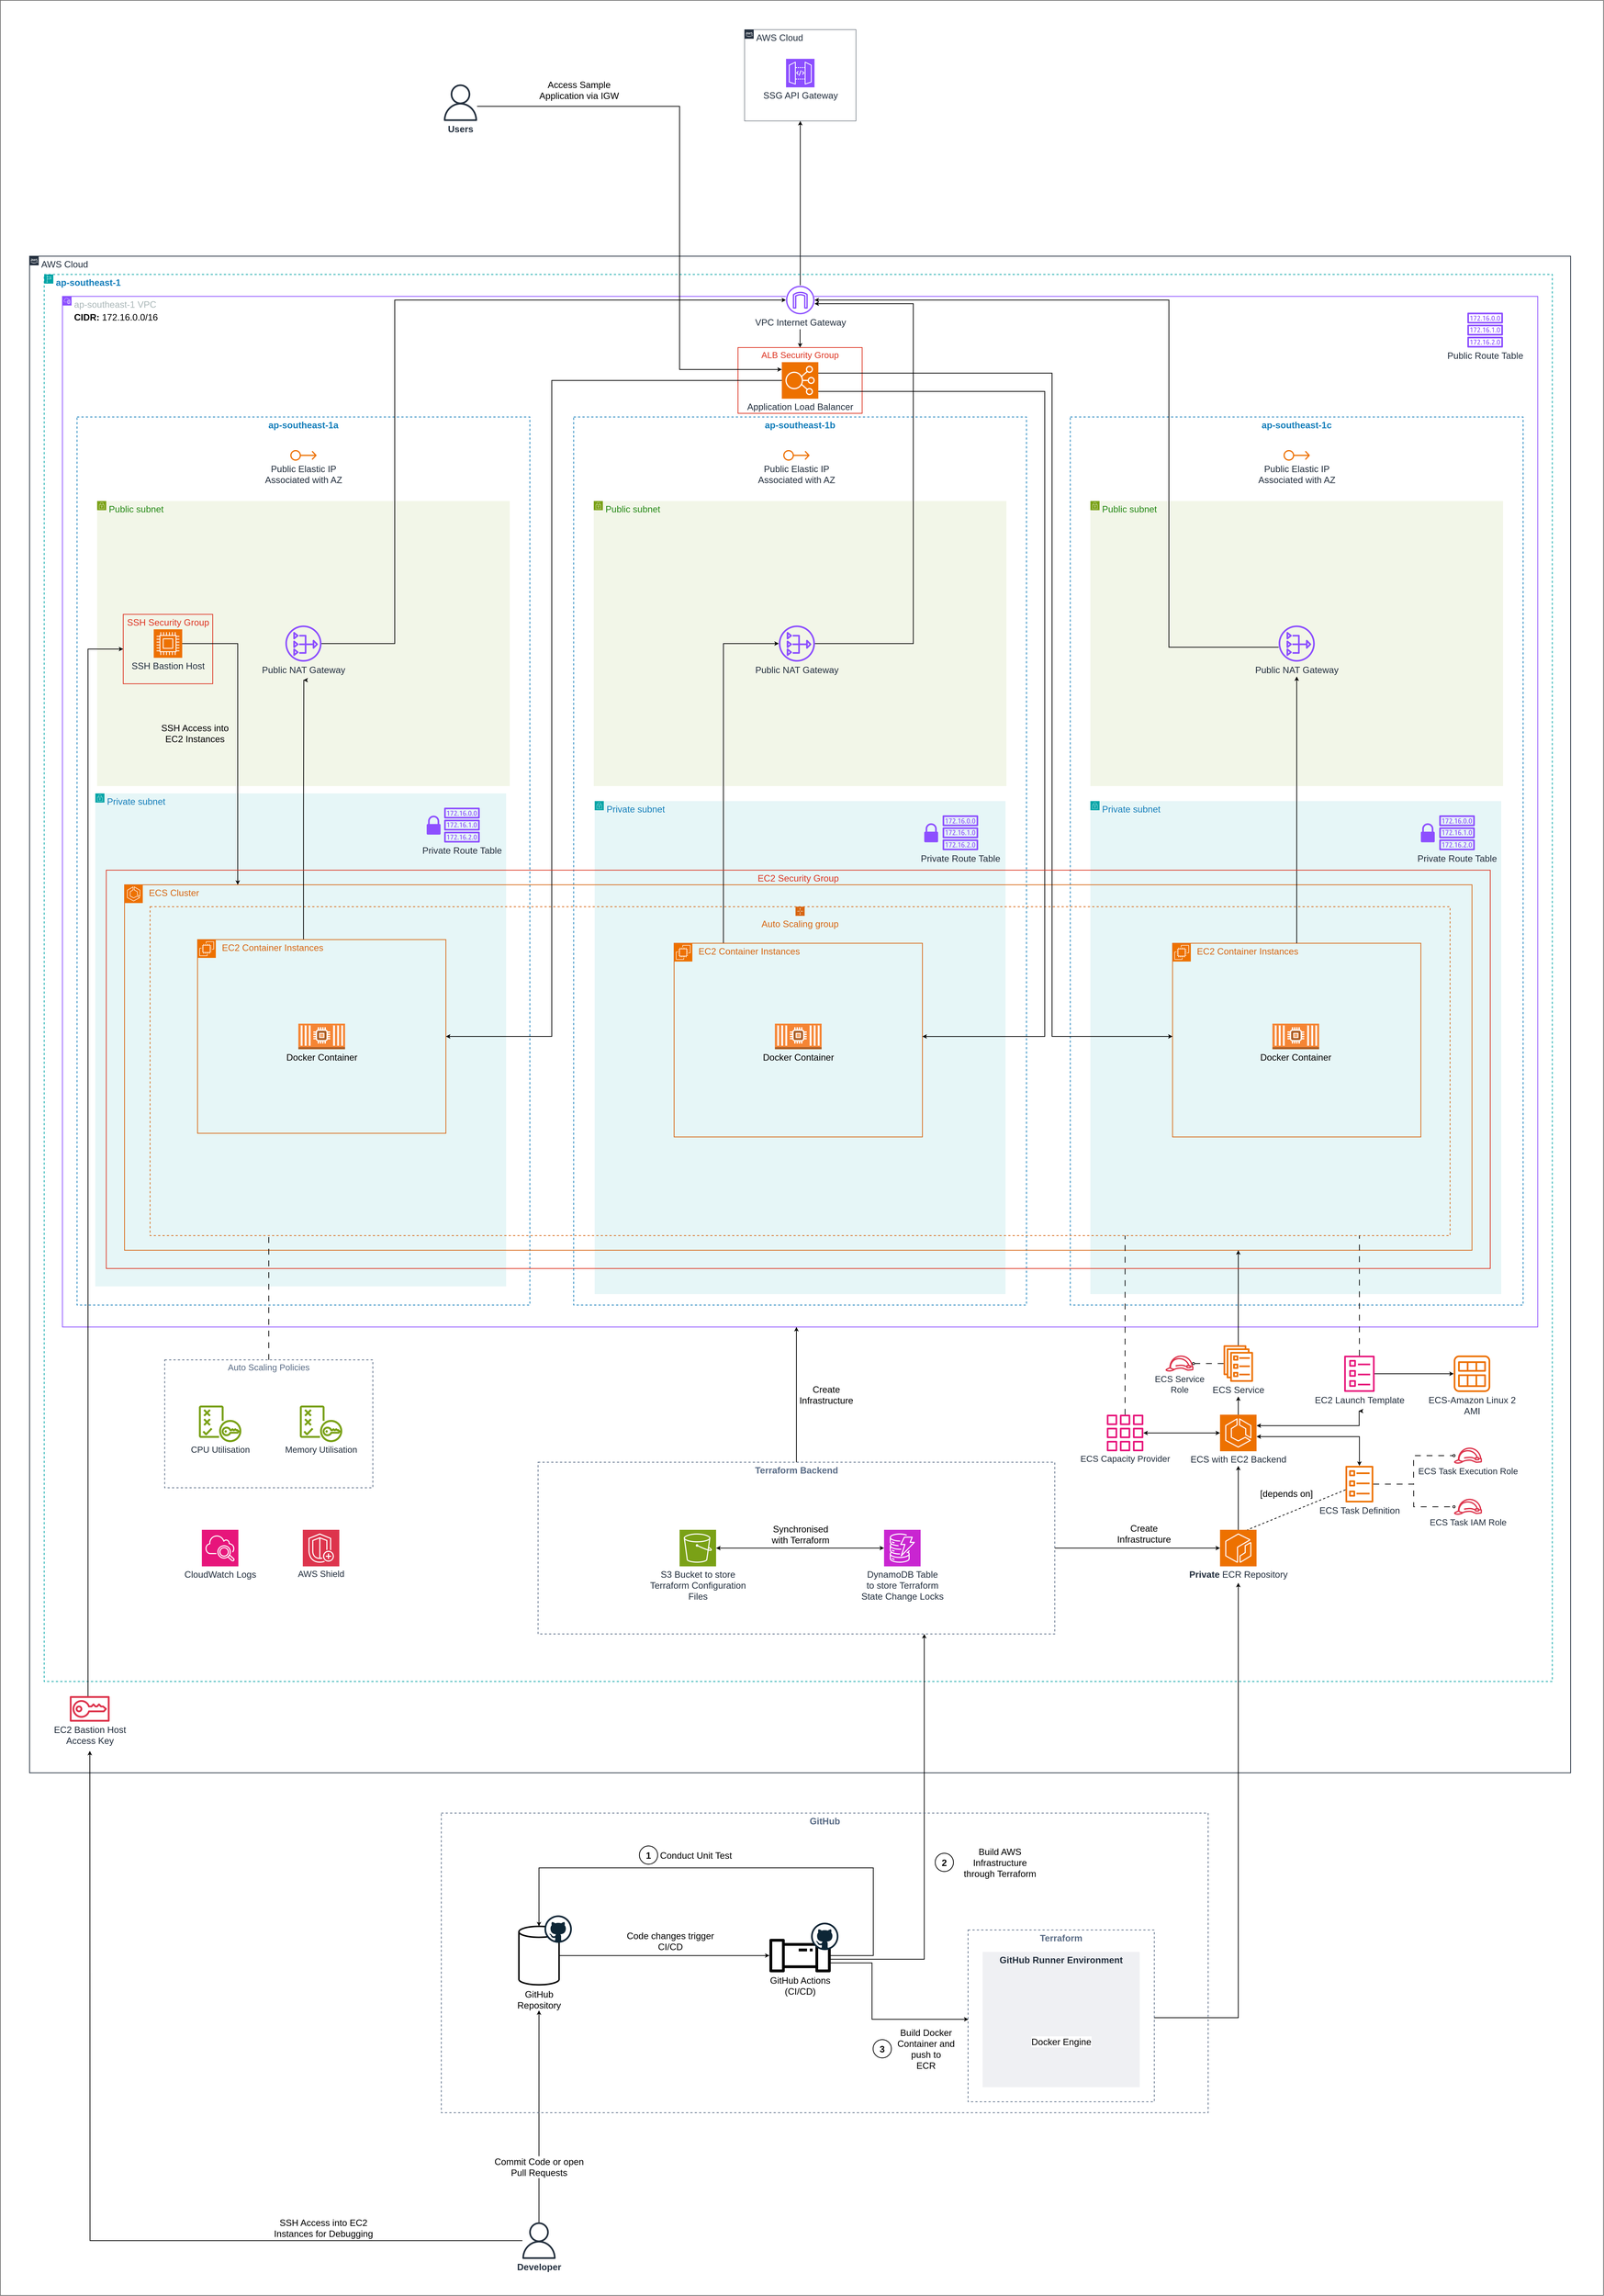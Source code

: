 <mxfile version="24.6.5" type="github">
  <diagram name="Page-1" id="mn4VGJOanwBJVE0ghlC3">
    <mxGraphModel dx="1595" dy="5350" grid="1" gridSize="10" guides="1" tooltips="1" connect="1" arrows="1" fold="1" page="0" pageScale="1" pageWidth="827" pageHeight="1169" background="none" math="0" shadow="0">
      <root>
        <mxCell id="0" />
        <mxCell id="1" parent="0" />
        <mxCell id="tZdlgPjFCD3UUto_ttY--2" value="" style="rounded=0;whiteSpace=wrap;html=1;" vertex="1" parent="1">
          <mxGeometry x="-60" y="-850" width="4390" height="6280" as="geometry" />
        </mxCell>
        <mxCell id="kCYPVFitgcqMiLwyZe9G-91" value="AWS Cloud" style="points=[[0,0],[0.25,0],[0.5,0],[0.75,0],[1,0],[1,0.25],[1,0.5],[1,0.75],[1,1],[0.75,1],[0.5,1],[0.25,1],[0,1],[0,0.75],[0,0.5],[0,0.25]];outlineConnect=0;gradientColor=none;html=1;whiteSpace=wrap;fontSize=25;fontStyle=0;container=1;pointerEvents=0;collapsible=0;recursiveResize=0;shape=mxgraph.aws4.group;grIcon=mxgraph.aws4.group_aws_cloud_alt;strokeColor=#232F3E;fillColor=none;verticalAlign=top;align=left;spacingLeft=30;fontColor=#232F3E;dashed=0;" parent="1" vertex="1">
          <mxGeometry x="1978" y="-770" width="305" height="250" as="geometry" />
        </mxCell>
        <mxCell id="kCYPVFitgcqMiLwyZe9G-93" value="SSG API Gateway" style="sketch=0;points=[[0,0,0],[0.25,0,0],[0.5,0,0],[0.75,0,0],[1,0,0],[0,1,0],[0.25,1,0],[0.5,1,0],[0.75,1,0],[1,1,0],[0,0.25,0],[0,0.5,0],[0,0.75,0],[1,0.25,0],[1,0.5,0],[1,0.75,0]];outlineConnect=0;fontColor=#232F3E;fillColor=#8C4FFF;strokeColor=#ffffff;dashed=0;verticalLabelPosition=bottom;verticalAlign=top;align=center;html=1;fontSize=25;fontStyle=0;aspect=fixed;shape=mxgraph.aws4.resourceIcon;resIcon=mxgraph.aws4.api_gateway;" parent="kCYPVFitgcqMiLwyZe9G-91" vertex="1">
          <mxGeometry x="113.5" y="80" width="78" height="78" as="geometry" />
        </mxCell>
        <mxCell id="kCYPVFitgcqMiLwyZe9G-126" style="edgeStyle=orthogonalEdgeStyle;rounded=0;orthogonalLoop=1;jettySize=auto;html=1;entryX=0.5;entryY=1;entryDx=0;entryDy=0;fontSize=25;strokeWidth=2;startArrow=none;startFill=0;" parent="1" source="kCYPVFitgcqMiLwyZe9G-124" target="kCYPVFitgcqMiLwyZe9G-91" edge="1">
          <mxGeometry relative="1" as="geometry" />
        </mxCell>
        <mxCell id="kCYPVFitgcqMiLwyZe9G-80" value="AWS Cloud" style="points=[[0,0],[0.25,0],[0.5,0],[0.75,0],[1,0],[1,0.25],[1,0.5],[1,0.75],[1,1],[0.75,1],[0.5,1],[0.25,1],[0,1],[0,0.75],[0,0.5],[0,0.25]];outlineConnect=0;gradientColor=none;html=1;whiteSpace=wrap;fontSize=25;fontStyle=0;container=1;pointerEvents=0;collapsible=0;recursiveResize=0;shape=mxgraph.aws4.group;grIcon=mxgraph.aws4.group_aws_cloud_alt;strokeColor=#232F3E;fillColor=none;verticalAlign=top;align=left;spacingLeft=30;fontColor=#232F3E;dashed=0;strokeWidth=2;" parent="1" vertex="1">
          <mxGeometry x="20" y="-150" width="4220" height="4150" as="geometry" />
        </mxCell>
        <mxCell id="kCYPVFitgcqMiLwyZe9G-81" value="&lt;b style=&quot;font-size: 25px;&quot;&gt;ap-southeast-1&lt;/b&gt;" style="points=[[0,0],[0.25,0],[0.5,0],[0.75,0],[1,0],[1,0.25],[1,0.5],[1,0.75],[1,1],[0.75,1],[0.5,1],[0.25,1],[0,1],[0,0.75],[0,0.5],[0,0.25]];outlineConnect=0;gradientColor=none;html=1;whiteSpace=wrap;fontSize=25;fontStyle=0;container=1;pointerEvents=0;collapsible=0;recursiveResize=0;shape=mxgraph.aws4.group;grIcon=mxgraph.aws4.group_region;strokeColor=#00A4A6;fillColor=none;verticalAlign=top;align=left;spacingLeft=30;fontColor=#147EBA;dashed=1;strokeWidth=2;" parent="kCYPVFitgcqMiLwyZe9G-80" vertex="1">
          <mxGeometry x="40" y="50" width="4130" height="3850" as="geometry" />
        </mxCell>
        <mxCell id="kCYPVFitgcqMiLwyZe9G-82" value="ap-southeast-1 VPC" style="points=[[0,0],[0.25,0],[0.5,0],[0.75,0],[1,0],[1,0.25],[1,0.5],[1,0.75],[1,1],[0.75,1],[0.5,1],[0.25,1],[0,1],[0,0.75],[0,0.5],[0,0.25]];outlineConnect=0;gradientColor=none;html=1;whiteSpace=wrap;fontSize=25;fontStyle=0;container=1;pointerEvents=0;collapsible=0;recursiveResize=0;shape=mxgraph.aws4.group;grIcon=mxgraph.aws4.group_vpc2;strokeColor=#8C4FFF;fillColor=none;verticalAlign=top;align=left;spacingLeft=30;fontColor=#AAB7B8;dashed=0;strokeWidth=2;" parent="kCYPVFitgcqMiLwyZe9G-81" vertex="1">
          <mxGeometry x="50" y="60" width="4040" height="2820" as="geometry" />
        </mxCell>
        <mxCell id="kCYPVFitgcqMiLwyZe9G-89" value="&lt;b style=&quot;font-size: 25px;&quot;&gt;ap-southeast-1a&lt;/b&gt;" style="fillColor=none;strokeColor=#147EBA;dashed=1;verticalAlign=top;fontStyle=0;fontColor=#147EBA;whiteSpace=wrap;html=1;fontSize=25;strokeWidth=2;" parent="kCYPVFitgcqMiLwyZe9G-82" vertex="1">
          <mxGeometry x="40" y="330" width="1240" height="2430" as="geometry" />
        </mxCell>
        <mxCell id="kCYPVFitgcqMiLwyZe9G-95" value="&lt;b style=&quot;font-size: 25px;&quot;&gt;ap-southeast-1b&lt;/b&gt;" style="fillColor=none;strokeColor=#147EBA;dashed=1;verticalAlign=top;fontStyle=0;fontColor=#147EBA;whiteSpace=wrap;html=1;fontSize=25;strokeWidth=2;" parent="kCYPVFitgcqMiLwyZe9G-82" vertex="1">
          <mxGeometry x="1400" y="330" width="1240" height="2430" as="geometry" />
        </mxCell>
        <mxCell id="kCYPVFitgcqMiLwyZe9G-96" value="&lt;b style=&quot;font-size: 25px;&quot;&gt;ap-southeast-1c&lt;/b&gt;" style="fillColor=none;strokeColor=#147EBA;dashed=1;verticalAlign=top;fontStyle=0;fontColor=#147EBA;whiteSpace=wrap;html=1;fontSize=25;strokeWidth=2;" parent="kCYPVFitgcqMiLwyZe9G-82" vertex="1">
          <mxGeometry x="2760" y="330" width="1240" height="2430" as="geometry" />
        </mxCell>
        <mxCell id="kCYPVFitgcqMiLwyZe9G-97" value="Public subnet" style="points=[[0,0],[0.25,0],[0.5,0],[0.75,0],[1,0],[1,0.25],[1,0.5],[1,0.75],[1,1],[0.75,1],[0.5,1],[0.25,1],[0,1],[0,0.75],[0,0.5],[0,0.25]];outlineConnect=0;gradientColor=none;html=1;whiteSpace=wrap;fontSize=25;fontStyle=0;container=1;pointerEvents=0;collapsible=0;recursiveResize=0;shape=mxgraph.aws4.group;grIcon=mxgraph.aws4.group_security_group;grStroke=0;strokeColor=#7AA116;fillColor=#F2F6E8;verticalAlign=top;align=left;spacingLeft=30;fontColor=#248814;dashed=0;" parent="kCYPVFitgcqMiLwyZe9G-82" vertex="1">
          <mxGeometry x="95" y="560" width="1130" height="780" as="geometry" />
        </mxCell>
        <mxCell id="kCYPVFitgcqMiLwyZe9G-107" value="Public NAT Gateway" style="sketch=0;outlineConnect=0;fontColor=#232F3E;gradientColor=none;fillColor=#8C4FFF;strokeColor=none;dashed=0;verticalLabelPosition=bottom;verticalAlign=top;align=center;html=1;fontSize=25;fontStyle=0;aspect=fixed;pointerEvents=1;shape=mxgraph.aws4.nat_gateway;" parent="kCYPVFitgcqMiLwyZe9G-97" vertex="1">
          <mxGeometry x="515.5" y="340.5" width="99" height="99" as="geometry" />
        </mxCell>
        <mxCell id="kCYPVFitgcqMiLwyZe9G-151" value="SSH Bastion Host" style="sketch=0;points=[[0,0,0],[0.25,0,0],[0.5,0,0],[0.75,0,0],[1,0,0],[0,1,0],[0.25,1,0],[0.5,1,0],[0.75,1,0],[1,1,0],[0,0.25,0],[0,0.5,0],[0,0.75,0],[1,0.25,0],[1,0.5,0],[1,0.75,0]];outlineConnect=0;fontColor=#232F3E;fillColor=#ED7100;strokeColor=#ffffff;dashed=0;verticalLabelPosition=bottom;verticalAlign=top;align=center;html=1;fontSize=25;fontStyle=0;aspect=fixed;shape=mxgraph.aws4.resourceIcon;resIcon=mxgraph.aws4.compute;" parent="kCYPVFitgcqMiLwyZe9G-97" vertex="1">
          <mxGeometry x="155" y="351" width="78" height="78" as="geometry" />
        </mxCell>
        <mxCell id="kCYPVFitgcqMiLwyZe9G-258" value="&lt;font style=&quot;font-size: 25px;&quot;&gt;SSH Security Group&lt;/font&gt;" style="fillColor=none;strokeColor=#DD3522;verticalAlign=top;fontStyle=0;fontColor=#DD3522;whiteSpace=wrap;html=1;strokeWidth=2;fontSize=25;" parent="kCYPVFitgcqMiLwyZe9G-97" vertex="1">
          <mxGeometry x="71.5" y="310" width="245" height="190" as="geometry" />
        </mxCell>
        <mxCell id="kCYPVFitgcqMiLwyZe9G-98" value="Public subnet" style="points=[[0,0],[0.25,0],[0.5,0],[0.75,0],[1,0],[1,0.25],[1,0.5],[1,0.75],[1,1],[0.75,1],[0.5,1],[0.25,1],[0,1],[0,0.75],[0,0.5],[0,0.25]];outlineConnect=0;gradientColor=none;html=1;whiteSpace=wrap;fontSize=25;fontStyle=0;container=1;pointerEvents=0;collapsible=0;recursiveResize=0;shape=mxgraph.aws4.group;grIcon=mxgraph.aws4.group_security_group;grStroke=0;strokeColor=#7AA116;fillColor=#F2F6E8;verticalAlign=top;align=left;spacingLeft=30;fontColor=#248814;dashed=0;" parent="kCYPVFitgcqMiLwyZe9G-82" vertex="1">
          <mxGeometry x="1455" y="560" width="1130" height="780" as="geometry" />
        </mxCell>
        <mxCell id="kCYPVFitgcqMiLwyZe9G-110" value="Public NAT Gateway" style="sketch=0;outlineConnect=0;fontColor=#232F3E;gradientColor=none;fillColor=#8C4FFF;strokeColor=none;dashed=0;verticalLabelPosition=bottom;verticalAlign=top;align=center;html=1;fontSize=25;fontStyle=0;aspect=fixed;pointerEvents=1;shape=mxgraph.aws4.nat_gateway;" parent="kCYPVFitgcqMiLwyZe9G-98" vertex="1">
          <mxGeometry x="506.75" y="340.5" width="99" height="99" as="geometry" />
        </mxCell>
        <mxCell id="kCYPVFitgcqMiLwyZe9G-99" value="Public subnet" style="points=[[0,0],[0.25,0],[0.5,0],[0.75,0],[1,0],[1,0.25],[1,0.5],[1,0.75],[1,1],[0.75,1],[0.5,1],[0.25,1],[0,1],[0,0.75],[0,0.5],[0,0.25]];outlineConnect=0;gradientColor=none;html=1;whiteSpace=wrap;fontSize=25;fontStyle=0;container=1;pointerEvents=0;collapsible=0;recursiveResize=0;shape=mxgraph.aws4.group;grIcon=mxgraph.aws4.group_security_group;grStroke=0;strokeColor=#7AA116;fillColor=#F2F6E8;verticalAlign=top;align=left;spacingLeft=30;fontColor=#248814;dashed=0;" parent="kCYPVFitgcqMiLwyZe9G-82" vertex="1">
          <mxGeometry x="2815" y="560" width="1130" height="780" as="geometry" />
        </mxCell>
        <mxCell id="kCYPVFitgcqMiLwyZe9G-115" value="Public NAT Gateway" style="sketch=0;outlineConnect=0;fontColor=#232F3E;gradientColor=none;fillColor=#8C4FFF;strokeColor=none;dashed=0;verticalLabelPosition=bottom;verticalAlign=top;align=center;html=1;fontSize=25;fontStyle=0;aspect=fixed;pointerEvents=1;shape=mxgraph.aws4.nat_gateway;" parent="kCYPVFitgcqMiLwyZe9G-99" vertex="1">
          <mxGeometry x="515.5" y="340.5" width="99" height="99" as="geometry" />
        </mxCell>
        <mxCell id="kCYPVFitgcqMiLwyZe9G-102" value="Private subnet" style="points=[[0,0],[0.25,0],[0.5,0],[0.75,0],[1,0],[1,0.25],[1,0.5],[1,0.75],[1,1],[0.75,1],[0.5,1],[0.25,1],[0,1],[0,0.75],[0,0.5],[0,0.25]];outlineConnect=0;gradientColor=none;html=1;whiteSpace=wrap;fontSize=25;fontStyle=0;container=1;pointerEvents=0;collapsible=0;recursiveResize=0;shape=mxgraph.aws4.group;grIcon=mxgraph.aws4.group_security_group;grStroke=0;strokeColor=#00A4A6;fillColor=#E6F6F7;verticalAlign=top;align=left;spacingLeft=30;fontColor=#147EBA;dashed=0;" parent="kCYPVFitgcqMiLwyZe9G-82" vertex="1">
          <mxGeometry x="1457.5" y="1381" width="1125" height="1349" as="geometry" />
        </mxCell>
        <mxCell id="kCYPVFitgcqMiLwyZe9G-129" value="" style="sketch=0;pointerEvents=1;shadow=0;dashed=0;html=1;strokeColor=none;labelPosition=center;verticalLabelPosition=bottom;verticalAlign=top;outlineConnect=0;align=center;shape=mxgraph.office.security.lock_protected;fillColor=#8d4fff;fontSize=25;" parent="kCYPVFitgcqMiLwyZe9G-102" vertex="1">
          <mxGeometry x="902.5" y="60.75" width="38" height="52" as="geometry" />
        </mxCell>
        <mxCell id="kCYPVFitgcqMiLwyZe9G-103" value="Private subnet" style="points=[[0,0],[0.25,0],[0.5,0],[0.75,0],[1,0],[1,0.25],[1,0.5],[1,0.75],[1,1],[0.75,1],[0.5,1],[0.25,1],[0,1],[0,0.75],[0,0.5],[0,0.25]];outlineConnect=0;gradientColor=none;html=1;whiteSpace=wrap;fontSize=25;fontStyle=0;container=1;pointerEvents=0;collapsible=0;recursiveResize=0;shape=mxgraph.aws4.group;grIcon=mxgraph.aws4.group_security_group;grStroke=0;strokeColor=#00A4A6;fillColor=#E6F6F7;verticalAlign=top;align=left;spacingLeft=30;fontColor=#147EBA;dashed=0;" parent="kCYPVFitgcqMiLwyZe9G-82" vertex="1">
          <mxGeometry x="2815" y="1381" width="1125" height="1349" as="geometry" />
        </mxCell>
        <mxCell id="kCYPVFitgcqMiLwyZe9G-108" style="edgeStyle=orthogonalEdgeStyle;rounded=0;orthogonalLoop=1;jettySize=auto;html=1;fontSize=25;strokeWidth=2;" parent="kCYPVFitgcqMiLwyZe9G-82" source="kCYPVFitgcqMiLwyZe9G-107" target="kCYPVFitgcqMiLwyZe9G-124" edge="1">
          <mxGeometry relative="1" as="geometry">
            <mxPoint x="708" y="880.077" as="sourcePoint" />
            <mxPoint x="1981" y="99.0" as="targetPoint" />
            <Array as="points">
              <mxPoint x="910" y="950" />
              <mxPoint x="910" y="10" />
            </Array>
          </mxGeometry>
        </mxCell>
        <mxCell id="kCYPVFitgcqMiLwyZe9G-120" value="Private Route Table" style="sketch=0;outlineConnect=0;fontColor=#232F3E;gradientColor=none;fillColor=#8C4FFF;strokeColor=none;dashed=0;verticalLabelPosition=bottom;verticalAlign=top;align=center;html=1;fontSize=25;fontStyle=0;aspect=fixed;pointerEvents=1;shape=mxgraph.aws4.route_table;" parent="kCYPVFitgcqMiLwyZe9G-82" vertex="1">
          <mxGeometry x="3770" y="1420.01" width="98" height="95.49" as="geometry" />
        </mxCell>
        <mxCell id="kCYPVFitgcqMiLwyZe9G-125" value="" style="group;fontSize=25;" parent="kCYPVFitgcqMiLwyZe9G-82" vertex="1" connectable="0">
          <mxGeometry x="1980.5" y="-30" width="79" height="79" as="geometry" />
        </mxCell>
        <mxCell id="kCYPVFitgcqMiLwyZe9G-123" value="" style="ellipse;whiteSpace=wrap;html=1;aspect=fixed;strokeColor=#ffffff;fontSize=25;" parent="kCYPVFitgcqMiLwyZe9G-125" vertex="1">
          <mxGeometry width="79" height="79" as="geometry" />
        </mxCell>
        <mxCell id="kCYPVFitgcqMiLwyZe9G-124" value="VPC Internet Gateway" style="sketch=0;outlineConnect=0;fontColor=#232F3E;gradientColor=none;fillColor=#8C4FFF;strokeColor=none;dashed=0;verticalLabelPosition=bottom;verticalAlign=top;align=center;html=1;fontSize=25;fontStyle=0;aspect=fixed;pointerEvents=1;shape=mxgraph.aws4.internet_gateway;" parent="kCYPVFitgcqMiLwyZe9G-125" vertex="1">
          <mxGeometry x="1" y="1" width="78" height="78" as="geometry" />
        </mxCell>
        <mxCell id="kCYPVFitgcqMiLwyZe9G-128" value="" style="group;fontSize=25;" parent="kCYPVFitgcqMiLwyZe9G-82" vertex="1" connectable="0">
          <mxGeometry x="90" y="1360" width="1125" height="1349" as="geometry" />
        </mxCell>
        <mxCell id="kCYPVFitgcqMiLwyZe9G-100" value="Private subnet" style="points=[[0,0],[0.25,0],[0.5,0],[0.75,0],[1,0],[1,0.25],[1,0.5],[1,0.75],[1,1],[0.75,1],[0.5,1],[0.25,1],[0,1],[0,0.75],[0,0.5],[0,0.25]];outlineConnect=0;gradientColor=none;html=1;whiteSpace=wrap;fontSize=25;fontStyle=0;container=1;pointerEvents=0;collapsible=0;recursiveResize=0;shape=mxgraph.aws4.group;grIcon=mxgraph.aws4.group_security_group;grStroke=0;strokeColor=#00A4A6;fillColor=#E6F6F7;verticalAlign=top;align=left;spacingLeft=30;fontColor=#147EBA;dashed=0;" parent="kCYPVFitgcqMiLwyZe9G-128" vertex="1">
          <mxGeometry width="1125" height="1349" as="geometry" />
        </mxCell>
        <mxCell id="kCYPVFitgcqMiLwyZe9G-118" value="Private Route Table" style="sketch=0;outlineConnect=0;fontColor=#232F3E;gradientColor=none;fillColor=#8d4fff;strokeColor=none;dashed=0;verticalLabelPosition=bottom;verticalAlign=top;align=center;html=1;fontSize=25;fontStyle=0;aspect=fixed;pointerEvents=1;shape=mxgraph.aws4.route_table;" parent="kCYPVFitgcqMiLwyZe9G-128" vertex="1">
          <mxGeometry x="955" y="39" width="98" height="95.49" as="geometry" />
        </mxCell>
        <mxCell id="kCYPVFitgcqMiLwyZe9G-130" value="" style="sketch=0;pointerEvents=1;shadow=0;dashed=0;html=1;strokeColor=none;labelPosition=center;verticalLabelPosition=bottom;verticalAlign=top;outlineConnect=0;align=center;shape=mxgraph.office.security.lock_protected;fillColor=#8d4fff;fontSize=25;" parent="kCYPVFitgcqMiLwyZe9G-82" vertex="1">
          <mxGeometry x="3720" y="1441.76" width="38" height="52" as="geometry" />
        </mxCell>
        <mxCell id="kCYPVFitgcqMiLwyZe9G-138" style="edgeStyle=orthogonalEdgeStyle;rounded=0;orthogonalLoop=1;jettySize=auto;html=1;fontSize=25;strokeWidth=2;" parent="kCYPVFitgcqMiLwyZe9G-82" source="kCYPVFitgcqMiLwyZe9G-115" target="kCYPVFitgcqMiLwyZe9G-124" edge="1">
          <mxGeometry relative="1" as="geometry">
            <mxPoint x="3380" y="880.077" as="sourcePoint" />
            <Array as="points">
              <mxPoint x="3030" y="960" />
              <mxPoint x="3030" y="10" />
            </Array>
          </mxGeometry>
        </mxCell>
        <mxCell id="kCYPVFitgcqMiLwyZe9G-140" value="&lt;font style=&quot;font-size: 25px;&quot;&gt;Public Elastic IP&lt;/font&gt;&lt;div style=&quot;font-size: 25px;&quot;&gt;&lt;font style=&quot;font-size: 25px;&quot;&gt;Associated with AZ&lt;/font&gt;&lt;/div&gt;" style="sketch=0;outlineConnect=0;fontColor=#232F3E;gradientColor=none;fillColor=#ED7100;strokeColor=none;dashed=0;verticalLabelPosition=bottom;verticalAlign=top;align=center;html=1;fontSize=25;fontStyle=0;aspect=fixed;pointerEvents=1;shape=mxgraph.aws4.elastic_ip_address;" parent="kCYPVFitgcqMiLwyZe9G-82" vertex="1">
          <mxGeometry x="1973.99" y="420" width="72.01" height="30" as="geometry" />
        </mxCell>
        <mxCell id="kCYPVFitgcqMiLwyZe9G-144" value="&lt;font style=&quot;font-size: 25px;&quot;&gt;Public Elastic IP&lt;/font&gt;&lt;div style=&quot;font-size: 25px;&quot;&gt;&lt;font style=&quot;font-size: 25px;&quot;&gt;Associated with AZ&lt;/font&gt;&lt;/div&gt;" style="sketch=0;outlineConnect=0;fontColor=#232F3E;gradientColor=none;fillColor=#ED7100;strokeColor=none;dashed=0;verticalLabelPosition=bottom;verticalAlign=top;align=center;html=1;fontSize=25;fontStyle=0;aspect=fixed;pointerEvents=1;shape=mxgraph.aws4.elastic_ip_address;" parent="kCYPVFitgcqMiLwyZe9G-82" vertex="1">
          <mxGeometry x="624" y="420" width="72.01" height="30" as="geometry" />
        </mxCell>
        <mxCell id="kCYPVFitgcqMiLwyZe9G-175" value="&lt;font style=&quot;font-size: 25px;&quot;&gt;&lt;b style=&quot;font-size: 25px;&quot;&gt;CIDR:&lt;/b&gt;&amp;nbsp;172.16.0.0/16&lt;/font&gt;" style="text;html=1;align=left;verticalAlign=middle;whiteSpace=wrap;rounded=0;fontSize=25;" parent="kCYPVFitgcqMiLwyZe9G-82" vertex="1">
          <mxGeometry x="30" y="40" width="235" height="31" as="geometry" />
        </mxCell>
        <mxCell id="kCYPVFitgcqMiLwyZe9G-143" value="&lt;font style=&quot;font-size: 25px;&quot;&gt;Public Elastic IP&lt;/font&gt;&lt;div style=&quot;font-size: 25px;&quot;&gt;&lt;font style=&quot;font-size: 25px;&quot;&gt;Associated with AZ&lt;/font&gt;&lt;/div&gt;" style="sketch=0;outlineConnect=0;fontColor=#232F3E;gradientColor=none;fillColor=#ED7100;strokeColor=none;dashed=0;verticalLabelPosition=bottom;verticalAlign=top;align=center;html=1;fontSize=25;fontStyle=0;aspect=fixed;pointerEvents=1;shape=mxgraph.aws4.elastic_ip_address;" parent="kCYPVFitgcqMiLwyZe9G-82" vertex="1">
          <mxGeometry x="3343.99" y="420" width="72.01" height="30" as="geometry" />
        </mxCell>
        <mxCell id="kCYPVFitgcqMiLwyZe9G-212" style="edgeStyle=orthogonalEdgeStyle;rounded=0;orthogonalLoop=1;jettySize=auto;html=1;strokeWidth=2;fontSize=25;" parent="kCYPVFitgcqMiLwyZe9G-82" source="kCYPVFitgcqMiLwyZe9G-110" target="kCYPVFitgcqMiLwyZe9G-124" edge="1">
          <mxGeometry relative="1" as="geometry">
            <Array as="points">
              <mxPoint x="2330" y="950" />
              <mxPoint x="2330" y="20" />
            </Array>
          </mxGeometry>
        </mxCell>
        <mxCell id="kCYPVFitgcqMiLwyZe9G-239" value="&lt;font style=&quot;font-size: 25px;&quot;&gt;&amp;nbsp; &amp;nbsp; &amp;nbsp;ECS Cluster&lt;/font&gt;" style="points=[[0,0],[0.25,0],[0.5,0],[0.75,0],[1,0],[1,0.25],[1,0.5],[1,0.75],[1,1],[0.75,1],[0.5,1],[0.25,1],[0,1],[0,0.75],[0,0.5],[0,0.25]];outlineConnect=0;gradientColor=none;html=1;whiteSpace=wrap;fontSize=25;fontStyle=0;container=1;pointerEvents=0;collapsible=0;recursiveResize=0;shape=mxgraph.aws4.group;grIcon=mxgraph.aws4.group_ec2_instance_contents;strokeColor=#D86613;fillColor=none;verticalAlign=top;align=left;spacingLeft=30;fontColor=#D86613;dashed=0;strokeWidth=2;" parent="kCYPVFitgcqMiLwyZe9G-82" vertex="1">
          <mxGeometry x="170" y="1610" width="3690" height="1000" as="geometry" />
        </mxCell>
        <mxCell id="kCYPVFitgcqMiLwyZe9G-243" value="" style="group;fontSize=25;" parent="kCYPVFitgcqMiLwyZe9G-239" vertex="1" connectable="0">
          <mxGeometry width="50" height="50" as="geometry" />
        </mxCell>
        <mxCell id="kCYPVFitgcqMiLwyZe9G-242" value="" style="rounded=0;whiteSpace=wrap;html=1;strokeColor=none;fontSize=25;" parent="kCYPVFitgcqMiLwyZe9G-243" vertex="1">
          <mxGeometry width="50" height="50" as="geometry" />
        </mxCell>
        <mxCell id="kCYPVFitgcqMiLwyZe9G-241" value="" style="sketch=0;points=[[0,0,0],[0.25,0,0],[0.5,0,0],[0.75,0,0],[1,0,0],[0,1,0],[0.25,1,0],[0.5,1,0],[0.75,1,0],[1,1,0],[0,0.25,0],[0,0.5,0],[0,0.75,0],[1,0.25,0],[1,0.5,0],[1,0.75,0]];outlineConnect=0;fontColor=#232F3E;fillColor=#ED7100;strokeColor=#ffffff;dashed=0;verticalLabelPosition=bottom;verticalAlign=top;align=center;html=1;fontSize=25;fontStyle=0;aspect=fixed;shape=mxgraph.aws4.resourceIcon;resIcon=mxgraph.aws4.ecs;" parent="kCYPVFitgcqMiLwyZe9G-243" vertex="1">
          <mxGeometry width="50" height="50" as="geometry" />
        </mxCell>
        <mxCell id="kCYPVFitgcqMiLwyZe9G-253" value="&lt;font style=&quot;font-size: 25px;&quot;&gt;Auto Scaling group&lt;/font&gt;" style="points=[[0,0],[0.25,0],[0.5,0],[0.75,0],[1,0],[1,0.25],[1,0.5],[1,0.75],[1,1],[0.75,1],[0.5,1],[0.25,1],[0,1],[0,0.75],[0,0.5],[0,0.25]];outlineConnect=0;gradientColor=none;html=1;whiteSpace=wrap;fontSize=25;fontStyle=0;container=1;pointerEvents=0;collapsible=0;recursiveResize=0;shape=mxgraph.aws4.groupCenter;grIcon=mxgraph.aws4.group_auto_scaling_group;grStroke=1;strokeColor=#D86613;fillColor=none;verticalAlign=top;align=center;fontColor=#D86613;dashed=1;spacingTop=25;strokeWidth=2;" parent="kCYPVFitgcqMiLwyZe9G-239" vertex="1">
          <mxGeometry x="70" y="60" width="3560" height="900" as="geometry" />
        </mxCell>
        <mxCell id="kCYPVFitgcqMiLwyZe9G-270" value="" style="edgeStyle=orthogonalEdgeStyle;rounded=0;orthogonalLoop=1;jettySize=auto;html=1;startArrow=classic;startFill=1;endArrow=none;endFill=0;strokeWidth=2;fontSize=25;exitX=0.5;exitY=0;exitDx=0;exitDy=0;" parent="kCYPVFitgcqMiLwyZe9G-82" source="kCYPVFitgcqMiLwyZe9G-436" edge="1">
          <mxGeometry relative="1" as="geometry">
            <mxPoint x="2020" y="90" as="targetPoint" />
          </mxGeometry>
        </mxCell>
        <mxCell id="kCYPVFitgcqMiLwyZe9G-245" value="&lt;font style=&quot;font-size: 25px;&quot;&gt;Application Load Balancer&lt;/font&gt;" style="sketch=0;points=[[0,0,0],[0.25,0,0],[0.5,0,0],[0.75,0,0],[1,0,0],[0,1,0],[0.25,1,0],[0.5,1,0],[0.75,1,0],[1,1,0],[0,0.25,0],[0,0.5,0],[0,0.75,0],[1,0.25,0],[1,0.5,0],[1,0.75,0]];outlineConnect=0;fontColor=#232F3E;fillColor=#ED7100;strokeColor=#ffffff;dashed=0;verticalLabelPosition=bottom;verticalAlign=top;align=center;html=1;fontSize=25;fontStyle=0;aspect=fixed;shape=mxgraph.aws4.resourceIcon;resIcon=mxgraph.aws4.elastic_load_balancing;" parent="kCYPVFitgcqMiLwyZe9G-82" vertex="1">
          <mxGeometry x="1970" y="180" width="100" height="100" as="geometry" />
        </mxCell>
        <mxCell id="kCYPVFitgcqMiLwyZe9G-250" value="&lt;span style=&quot;font-size: 25px;&quot;&gt;SSH Access into EC2 Instances&lt;/span&gt;" style="text;html=1;align=center;verticalAlign=middle;whiteSpace=wrap;rounded=0;fontSize=25;" parent="kCYPVFitgcqMiLwyZe9G-82" vertex="1">
          <mxGeometry x="250" y="1160" width="226" height="70" as="geometry" />
        </mxCell>
        <mxCell id="kCYPVFitgcqMiLwyZe9G-269" style="edgeStyle=orthogonalEdgeStyle;rounded=0;orthogonalLoop=1;jettySize=auto;html=1;strokeWidth=2;fontSize=25;" parent="kCYPVFitgcqMiLwyZe9G-82" edge="1">
          <mxGeometry relative="1" as="geometry">
            <mxPoint x="660.067" y="1760" as="sourcePoint" />
            <mxPoint x="660" y="1050" as="targetPoint" />
            <Array as="points">
              <mxPoint x="660" y="1406" />
              <mxPoint x="661" y="1406" />
            </Array>
          </mxGeometry>
        </mxCell>
        <mxCell id="kCYPVFitgcqMiLwyZe9G-279" style="edgeStyle=orthogonalEdgeStyle;rounded=0;orthogonalLoop=1;jettySize=auto;html=1;exitX=1;exitY=0.5;exitDx=0;exitDy=0;exitPerimeter=0;strokeWidth=2;fontSize=25;" parent="kCYPVFitgcqMiLwyZe9G-82" source="kCYPVFitgcqMiLwyZe9G-151" target="kCYPVFitgcqMiLwyZe9G-239" edge="1">
          <mxGeometry relative="1" as="geometry">
            <Array as="points">
              <mxPoint x="480" y="950" />
            </Array>
          </mxGeometry>
        </mxCell>
        <mxCell id="kCYPVFitgcqMiLwyZe9G-267" style="edgeStyle=orthogonalEdgeStyle;rounded=0;orthogonalLoop=1;jettySize=auto;html=1;strokeWidth=2;fontSize=25;" parent="kCYPVFitgcqMiLwyZe9G-82" target="kCYPVFitgcqMiLwyZe9G-110" edge="1">
          <mxGeometry relative="1" as="geometry">
            <mxPoint x="1810.067" y="1769.5" as="sourcePoint" />
            <Array as="points">
              <mxPoint x="1810" y="950" />
            </Array>
          </mxGeometry>
        </mxCell>
        <mxCell id="kCYPVFitgcqMiLwyZe9G-401" value="" style="group;fontSize=25;" parent="kCYPVFitgcqMiLwyZe9G-82" vertex="1" connectable="0">
          <mxGeometry x="1675" y="1770" width="680" height="530" as="geometry" />
        </mxCell>
        <mxCell id="kCYPVFitgcqMiLwyZe9G-402" value="&lt;font style=&quot;font-size: 25px;&quot;&gt;&amp;nbsp; &amp;nbsp; &amp;nbsp;EC2 Container Instances&lt;/font&gt;" style="points=[[0,0],[0.25,0],[0.5,0],[0.75,0],[1,0],[1,0.25],[1,0.5],[1,0.75],[1,1],[0.75,1],[0.5,1],[0.25,1],[0,1],[0,0.75],[0,0.5],[0,0.25]];outlineConnect=0;gradientColor=none;html=1;whiteSpace=wrap;fontSize=25;fontStyle=0;container=1;pointerEvents=0;collapsible=0;recursiveResize=0;shape=mxgraph.aws4.group;grIcon=mxgraph.aws4.group_ec2_instance_contents;strokeColor=#D86613;fillColor=none;verticalAlign=top;align=left;spacingLeft=30;fontColor=#D86613;dashed=0;strokeWidth=2;" parent="kCYPVFitgcqMiLwyZe9G-401" vertex="1">
          <mxGeometry width="680" height="530" as="geometry" />
        </mxCell>
        <mxCell id="kCYPVFitgcqMiLwyZe9G-407" value="" style="sketch=0;points=[[0,0,0],[0.25,0,0],[0.5,0,0],[0.75,0,0],[1,0,0],[0,1,0],[0.25,1,0],[0.5,1,0],[0.75,1,0],[1,1,0],[0,0.25,0],[0,0.5,0],[0,0.75,0],[1,0.25,0],[1,0.5,0],[1,0.75,0]];outlineConnect=0;fontColor=#232F3E;fillColor=#ED7100;strokeColor=#ffffff;dashed=0;verticalLabelPosition=bottom;verticalAlign=top;align=center;html=1;fontSize=25;fontStyle=0;aspect=fixed;shape=mxgraph.aws4.resourceIcon;resIcon=mxgraph.aws4.ec2;" parent="kCYPVFitgcqMiLwyZe9G-401" vertex="1">
          <mxGeometry width="50" height="50" as="geometry" />
        </mxCell>
        <mxCell id="kCYPVFitgcqMiLwyZe9G-403" value="&lt;font style=&quot;font-size: 25px;&quot;&gt;Docker Container&lt;/font&gt;" style="outlineConnect=0;dashed=0;verticalLabelPosition=bottom;verticalAlign=top;align=center;html=1;shape=mxgraph.aws3.ec2_compute_container_2;fillColor=#F58534;gradientColor=none;fontSize=25;" parent="kCYPVFitgcqMiLwyZe9G-401" vertex="1">
          <mxGeometry x="276" y="220" width="128.01" height="70" as="geometry" />
        </mxCell>
        <mxCell id="kCYPVFitgcqMiLwyZe9G-393" value="" style="group;fontSize=25;" parent="kCYPVFitgcqMiLwyZe9G-82" vertex="1" connectable="0">
          <mxGeometry x="3040" y="1770" width="680" height="530" as="geometry" />
        </mxCell>
        <mxCell id="kCYPVFitgcqMiLwyZe9G-388" value="&lt;font style=&quot;font-size: 25px;&quot;&gt;&amp;nbsp; &amp;nbsp; &amp;nbsp;EC2 Container Instances&lt;/font&gt;" style="points=[[0,0],[0.25,0],[0.5,0],[0.75,0],[1,0],[1,0.25],[1,0.5],[1,0.75],[1,1],[0.75,1],[0.5,1],[0.25,1],[0,1],[0,0.75],[0,0.5],[0,0.25]];outlineConnect=0;gradientColor=none;html=1;whiteSpace=wrap;fontSize=25;fontStyle=0;container=1;pointerEvents=0;collapsible=0;recursiveResize=0;shape=mxgraph.aws4.group;grIcon=mxgraph.aws4.group_ec2_instance_contents;strokeColor=#D86613;fillColor=none;verticalAlign=top;align=left;spacingLeft=30;fontColor=#D86613;dashed=0;strokeWidth=2;" parent="kCYPVFitgcqMiLwyZe9G-393" vertex="1">
          <mxGeometry width="680" height="530" as="geometry" />
        </mxCell>
        <mxCell id="kCYPVFitgcqMiLwyZe9G-387" value="" style="sketch=0;points=[[0,0,0],[0.25,0,0],[0.5,0,0],[0.75,0,0],[1,0,0],[0,1,0],[0.25,1,0],[0.5,1,0],[0.75,1,0],[1,1,0],[0,0.25,0],[0,0.5,0],[0,0.75,0],[1,0.25,0],[1,0.5,0],[1,0.75,0]];outlineConnect=0;fontColor=#232F3E;fillColor=#ED7100;strokeColor=#ffffff;dashed=0;verticalLabelPosition=bottom;verticalAlign=top;align=center;html=1;fontSize=25;fontStyle=0;aspect=fixed;shape=mxgraph.aws4.resourceIcon;resIcon=mxgraph.aws4.ec2;" parent="kCYPVFitgcqMiLwyZe9G-393" vertex="1">
          <mxGeometry width="50" height="50" as="geometry" />
        </mxCell>
        <mxCell id="kCYPVFitgcqMiLwyZe9G-391" value="&lt;font style=&quot;font-size: 25px;&quot;&gt;Docker Container&lt;/font&gt;" style="outlineConnect=0;dashed=0;verticalLabelPosition=bottom;verticalAlign=top;align=center;html=1;shape=mxgraph.aws3.ec2_compute_container_2;fillColor=#F58534;gradientColor=none;fontSize=25;" parent="kCYPVFitgcqMiLwyZe9G-393" vertex="1">
          <mxGeometry x="273.49" y="220" width="128.01" height="70" as="geometry" />
        </mxCell>
        <mxCell id="kCYPVFitgcqMiLwyZe9G-268" style="edgeStyle=orthogonalEdgeStyle;rounded=0;orthogonalLoop=1;jettySize=auto;html=1;strokeWidth=2;exitX=0.5;exitY=0;exitDx=0;exitDy=0;fontSize=25;" parent="kCYPVFitgcqMiLwyZe9G-82" source="kCYPVFitgcqMiLwyZe9G-388" edge="1">
          <mxGeometry relative="1" as="geometry">
            <mxPoint x="3380" y="1760" as="sourcePoint" />
            <mxPoint x="3380" y="1040" as="targetPoint" />
          </mxGeometry>
        </mxCell>
        <mxCell id="kCYPVFitgcqMiLwyZe9G-436" value="&lt;font style=&quot;font-size: 24px;&quot;&gt;ALB Security Group&lt;/font&gt;" style="fillColor=none;strokeColor=#DD3522;verticalAlign=top;fontStyle=0;fontColor=#DD3522;whiteSpace=wrap;html=1;strokeWidth=2;" parent="kCYPVFitgcqMiLwyZe9G-82" vertex="1">
          <mxGeometry x="1850" y="140" width="340" height="180" as="geometry" />
        </mxCell>
        <mxCell id="kCYPVFitgcqMiLwyZe9G-161" value="Public Route Table" style="sketch=0;outlineConnect=0;fontColor=#232F3E;gradientColor=none;fillColor=#8C4FFF;strokeColor=none;dashed=0;verticalLabelPosition=bottom;verticalAlign=top;align=center;html=1;fontSize=25;fontStyle=0;aspect=fixed;pointerEvents=1;shape=mxgraph.aws4.route_table;" parent="kCYPVFitgcqMiLwyZe9G-82" vertex="1">
          <mxGeometry x="3847" y="44.51" width="98" height="95.49" as="geometry" />
        </mxCell>
        <mxCell id="kCYPVFitgcqMiLwyZe9G-119" value="Private Route Table" style="sketch=0;outlineConnect=0;fontColor=#232F3E;gradientColor=none;fillColor=#8C4FFF;strokeColor=none;dashed=0;verticalLabelPosition=bottom;verticalAlign=top;align=center;html=1;fontSize=25;fontStyle=0;aspect=fixed;pointerEvents=1;shape=mxgraph.aws4.route_table;" parent="kCYPVFitgcqMiLwyZe9G-82" vertex="1">
          <mxGeometry x="2410" y="1420.02" width="98" height="95.49" as="geometry" />
        </mxCell>
        <mxCell id="kCYPVFitgcqMiLwyZe9G-127" value="" style="sketch=0;pointerEvents=1;shadow=0;dashed=0;html=1;strokeColor=none;labelPosition=center;verticalLabelPosition=bottom;verticalAlign=top;outlineConnect=0;align=center;shape=mxgraph.office.security.lock_protected;fillColor=#8d4fff;fontSize=25;" parent="kCYPVFitgcqMiLwyZe9G-82" vertex="1">
          <mxGeometry x="997.5" y="1420.75" width="38" height="52" as="geometry" />
        </mxCell>
        <mxCell id="kCYPVFitgcqMiLwyZe9G-159" value="" style="group;fontSize=25;strokeWidth=4;dashed=1;dashPattern=8 8;" parent="kCYPVFitgcqMiLwyZe9G-81" vertex="1" connectable="0">
          <mxGeometry x="1352.5" y="3249.995" width="1415" height="470" as="geometry" />
        </mxCell>
        <mxCell id="kCYPVFitgcqMiLwyZe9G-146" value="&lt;font style=&quot;font-size: 25px;&quot;&gt;&lt;b style=&quot;font-size: 25px;&quot;&gt;Terraform Backend&lt;/b&gt;&lt;/font&gt;" style="fillColor=none;strokeColor=#5A6C86;dashed=1;verticalAlign=top;fontStyle=0;fontColor=#5A6C86;whiteSpace=wrap;html=1;fontSize=25;strokeWidth=2;" parent="kCYPVFitgcqMiLwyZe9G-159" vertex="1">
          <mxGeometry width="1415" height="470" as="geometry" />
        </mxCell>
        <mxCell id="kCYPVFitgcqMiLwyZe9G-148" value="" style="shape=image;verticalLabelPosition=bottom;labelBackgroundColor=default;verticalAlign=top;aspect=fixed;imageAspect=0;image=https://www.svgrepo.com/show/376353/terraform.svg;fontSize=25;" parent="kCYPVFitgcqMiLwyZe9G-159" vertex="1">
          <mxGeometry y="0.005" width="80" height="80" as="geometry" />
        </mxCell>
        <mxCell id="kCYPVFitgcqMiLwyZe9G-158" style="edgeStyle=orthogonalEdgeStyle;rounded=0;orthogonalLoop=1;jettySize=auto;html=1;startArrow=classic;startFill=1;fontSize=25;strokeWidth=2;" parent="kCYPVFitgcqMiLwyZe9G-159" source="kCYPVFitgcqMiLwyZe9G-156" target="kCYPVFitgcqMiLwyZe9G-157" edge="1">
          <mxGeometry relative="1" as="geometry" />
        </mxCell>
        <mxCell id="kCYPVFitgcqMiLwyZe9G-156" value="S3 Bucket to store&lt;div style=&quot;font-size: 25px;&quot;&gt;Terraform Configuration&lt;/div&gt;&lt;div style=&quot;font-size: 25px;&quot;&gt;Files&lt;/div&gt;" style="sketch=0;points=[[0,0,0],[0.25,0,0],[0.5,0,0],[0.75,0,0],[1,0,0],[0,1,0],[0.25,1,0],[0.5,1,0],[0.75,1,0],[1,1,0],[0,0.25,0],[0,0.5,0],[0,0.75,0],[1,0.25,0],[1,0.5,0],[1,0.75,0]];outlineConnect=0;fontColor=#232F3E;fillColor=#7AA116;strokeColor=#ffffff;dashed=0;verticalLabelPosition=bottom;verticalAlign=top;align=center;html=1;fontSize=25;fontStyle=0;aspect=fixed;shape=mxgraph.aws4.resourceIcon;resIcon=mxgraph.aws4.s3;" parent="kCYPVFitgcqMiLwyZe9G-159" vertex="1">
          <mxGeometry x="387.5" y="185.005" width="100" height="100" as="geometry" />
        </mxCell>
        <mxCell id="kCYPVFitgcqMiLwyZe9G-157" value="DynamoDB Table&lt;div style=&quot;font-size: 25px;&quot;&gt;to store Terraform&lt;/div&gt;&lt;div style=&quot;font-size: 25px;&quot;&gt;State Change Locks&lt;/div&gt;" style="sketch=0;points=[[0,0,0],[0.25,0,0],[0.5,0,0],[0.75,0,0],[1,0,0],[0,1,0],[0.25,1,0],[0.5,1,0],[0.75,1,0],[1,1,0],[0,0.25,0],[0,0.5,0],[0,0.75,0],[1,0.25,0],[1,0.5,0],[1,0.75,0]];outlineConnect=0;fontColor=#232F3E;fillColor=#C925D1;strokeColor=#ffffff;dashed=0;verticalLabelPosition=bottom;verticalAlign=top;align=center;html=1;fontSize=25;fontStyle=0;aspect=fixed;shape=mxgraph.aws4.resourceIcon;resIcon=mxgraph.aws4.dynamodb;" parent="kCYPVFitgcqMiLwyZe9G-159" vertex="1">
          <mxGeometry x="947.5" y="185.005" width="100" height="100" as="geometry" />
        </mxCell>
        <mxCell id="kCYPVFitgcqMiLwyZe9G-160" value="&lt;font style=&quot;font-size: 25px;&quot;&gt;Synchronised with Terraform&lt;/font&gt;" style="text;html=1;align=center;verticalAlign=middle;whiteSpace=wrap;rounded=0;fontSize=25;" parent="kCYPVFitgcqMiLwyZe9G-159" vertex="1">
          <mxGeometry x="627.5" y="160" width="182.5" height="75" as="geometry" />
        </mxCell>
        <mxCell id="kCYPVFitgcqMiLwyZe9G-208" style="edgeStyle=orthogonalEdgeStyle;rounded=0;orthogonalLoop=1;jettySize=auto;html=1;strokeWidth=2;fontSize=25;" parent="kCYPVFitgcqMiLwyZe9G-81" source="kCYPVFitgcqMiLwyZe9G-146" edge="1">
          <mxGeometry relative="1" as="geometry">
            <mxPoint x="2060" y="2880" as="targetPoint" />
            <Array as="points">
              <mxPoint x="2060" y="2880" />
            </Array>
          </mxGeometry>
        </mxCell>
        <mxCell id="kCYPVFitgcqMiLwyZe9G-213" value="&lt;b style=&quot;font-size: 25px;&quot;&gt;Private&lt;/b&gt; ECR Repository" style="sketch=0;points=[[0,0,0],[0.25,0,0],[0.5,0,0],[0.75,0,0],[1,0,0],[0,1,0],[0.25,1,0],[0.5,1,0],[0.75,1,0],[1,1,0],[0,0.25,0],[0,0.5,0],[0,0.75,0],[1,0.25,0],[1,0.5,0],[1,0.75,0]];outlineConnect=0;fontColor=#232F3E;fillColor=#ED7100;strokeColor=#ffffff;dashed=0;verticalLabelPosition=bottom;verticalAlign=top;align=center;html=1;fontSize=25;fontStyle=0;aspect=fixed;shape=mxgraph.aws4.resourceIcon;resIcon=mxgraph.aws4.ecr;" parent="kCYPVFitgcqMiLwyZe9G-81" vertex="1">
          <mxGeometry x="3220" y="3435" width="100" height="100" as="geometry" />
        </mxCell>
        <mxCell id="kCYPVFitgcqMiLwyZe9G-217" value="&lt;font style=&quot;font-size: 25px;&quot;&gt;Create Infrastructure&lt;/font&gt;" style="text;html=1;align=center;verticalAlign=middle;whiteSpace=wrap;rounded=0;fontSize=25;" parent="kCYPVFitgcqMiLwyZe9G-81" vertex="1">
          <mxGeometry x="2060" y="3030" width="164" height="70" as="geometry" />
        </mxCell>
        <mxCell id="kCYPVFitgcqMiLwyZe9G-219" style="edgeStyle=orthogonalEdgeStyle;rounded=0;orthogonalLoop=1;jettySize=auto;html=1;entryX=0;entryY=0.5;entryDx=0;entryDy=0;entryPerimeter=0;strokeWidth=2;fontSize=25;" parent="kCYPVFitgcqMiLwyZe9G-81" source="kCYPVFitgcqMiLwyZe9G-146" target="kCYPVFitgcqMiLwyZe9G-213" edge="1">
          <mxGeometry relative="1" as="geometry" />
        </mxCell>
        <mxCell id="kCYPVFitgcqMiLwyZe9G-229" value="&lt;font style=&quot;font-size: 25px;&quot;&gt;Create Infrastructure&lt;/font&gt;" style="text;html=1;align=center;verticalAlign=middle;whiteSpace=wrap;rounded=0;fontSize=25;" parent="kCYPVFitgcqMiLwyZe9G-81" vertex="1">
          <mxGeometry x="2930" y="3410" width="164" height="70" as="geometry" />
        </mxCell>
        <mxCell id="kCYPVFitgcqMiLwyZe9G-237" style="edgeStyle=orthogonalEdgeStyle;rounded=0;orthogonalLoop=1;jettySize=auto;html=1;strokeWidth=2;startArrow=classic;startFill=1;fontSize=25;" parent="kCYPVFitgcqMiLwyZe9G-81" source="kCYPVFitgcqMiLwyZe9G-230" edge="1">
          <mxGeometry relative="1" as="geometry">
            <mxPoint x="3600" y="3110" as="targetPoint" />
            <Array as="points">
              <mxPoint x="3601" y="3150" />
              <mxPoint x="3601" y="3110" />
            </Array>
          </mxGeometry>
        </mxCell>
        <mxCell id="kCYPVFitgcqMiLwyZe9G-416" style="edgeStyle=orthogonalEdgeStyle;rounded=0;orthogonalLoop=1;jettySize=auto;html=1;strokeWidth=2;fontSize=25;" parent="kCYPVFitgcqMiLwyZe9G-81" source="kCYPVFitgcqMiLwyZe9G-230" edge="1">
          <mxGeometry relative="1" as="geometry">
            <mxPoint x="3270" y="3070" as="targetPoint" />
            <Array as="points">
              <mxPoint x="3270" y="3095" />
              <mxPoint x="3270" y="3095" />
            </Array>
          </mxGeometry>
        </mxCell>
        <mxCell id="kCYPVFitgcqMiLwyZe9G-230" value="&lt;font style=&quot;font-size: 25px;&quot;&gt;ECS with EC2 Backend&lt;/font&gt;" style="sketch=0;points=[[0,0,0],[0.25,0,0],[0.5,0,0],[0.75,0,0],[1,0,0],[0,1,0],[0.25,1,0],[0.5,1,0],[0.75,1,0],[1,1,0],[0,0.25,0],[0,0.5,0],[0,0.75,0],[1,0.25,0],[1,0.5,0],[1,0.75,0]];outlineConnect=0;fontColor=#232F3E;fillColor=#ED7100;strokeColor=#ffffff;dashed=0;verticalLabelPosition=bottom;verticalAlign=top;align=center;html=1;fontSize=25;fontStyle=0;aspect=fixed;shape=mxgraph.aws4.resourceIcon;resIcon=mxgraph.aws4.ecs;" parent="kCYPVFitgcqMiLwyZe9G-81" vertex="1">
          <mxGeometry x="3220" y="3120" width="100" height="100" as="geometry" />
        </mxCell>
        <mxCell id="kCYPVFitgcqMiLwyZe9G-231" style="edgeStyle=orthogonalEdgeStyle;rounded=0;orthogonalLoop=1;jettySize=auto;html=1;exitX=0.5;exitY=0;exitDx=0;exitDy=0;exitPerimeter=0;strokeWidth=2;fontSize=25;" parent="kCYPVFitgcqMiLwyZe9G-81" source="kCYPVFitgcqMiLwyZe9G-213" edge="1">
          <mxGeometry relative="1" as="geometry">
            <mxPoint x="3270" y="3260" as="targetPoint" />
          </mxGeometry>
        </mxCell>
        <mxCell id="kCYPVFitgcqMiLwyZe9G-233" style="edgeStyle=orthogonalEdgeStyle;rounded=0;orthogonalLoop=1;jettySize=auto;html=1;startArrow=classic;startFill=1;strokeWidth=2;fontSize=25;" parent="kCYPVFitgcqMiLwyZe9G-81" source="kCYPVFitgcqMiLwyZe9G-232" target="kCYPVFitgcqMiLwyZe9G-230" edge="1">
          <mxGeometry relative="1" as="geometry">
            <Array as="points">
              <mxPoint x="3602" y="3180" />
            </Array>
          </mxGeometry>
        </mxCell>
        <mxCell id="kCYPVFitgcqMiLwyZe9G-444" style="edgeStyle=orthogonalEdgeStyle;rounded=0;orthogonalLoop=1;jettySize=auto;html=1;strokeWidth=2;endArrow=oval;endFill=0;dashed=1;dashPattern=8 8;" parent="kCYPVFitgcqMiLwyZe9G-81" source="kCYPVFitgcqMiLwyZe9G-232" target="kCYPVFitgcqMiLwyZe9G-442" edge="1">
          <mxGeometry relative="1" as="geometry">
            <Array as="points">
              <mxPoint x="3750" y="3310" />
              <mxPoint x="3750" y="3232" />
            </Array>
          </mxGeometry>
        </mxCell>
        <mxCell id="kCYPVFitgcqMiLwyZe9G-445" style="edgeStyle=orthogonalEdgeStyle;rounded=0;orthogonalLoop=1;jettySize=auto;html=1;strokeWidth=2;endArrow=oval;endFill=0;dashed=1;dashPattern=8 8;" parent="kCYPVFitgcqMiLwyZe9G-81" source="kCYPVFitgcqMiLwyZe9G-232" target="kCYPVFitgcqMiLwyZe9G-443" edge="1">
          <mxGeometry relative="1" as="geometry" />
        </mxCell>
        <mxCell id="kCYPVFitgcqMiLwyZe9G-232" value="&lt;font style=&quot;font-size: 25px;&quot;&gt;ECS Task Definition&lt;/font&gt;" style="sketch=0;outlineConnect=0;fontColor=#232F3E;gradientColor=none;fillColor=#ED7100;strokeColor=none;dashed=0;verticalLabelPosition=bottom;verticalAlign=top;align=center;html=1;fontSize=25;fontStyle=0;aspect=fixed;pointerEvents=1;shape=mxgraph.aws4.ecs_task;" parent="kCYPVFitgcqMiLwyZe9G-81" vertex="1">
          <mxGeometry x="3563.13" y="3260" width="77.08" height="100" as="geometry" />
        </mxCell>
        <mxCell id="kCYPVFitgcqMiLwyZe9G-234" style="rounded=0;orthogonalLoop=1;jettySize=auto;html=1;entryX=0.75;entryY=0;entryDx=0;entryDy=0;entryPerimeter=0;dashed=1;strokeWidth=2;endArrow=none;endFill=0;fontSize=25;" parent="kCYPVFitgcqMiLwyZe9G-81" source="kCYPVFitgcqMiLwyZe9G-232" target="kCYPVFitgcqMiLwyZe9G-213" edge="1">
          <mxGeometry relative="1" as="geometry">
            <mxPoint x="3490" y="3360" as="sourcePoint" />
          </mxGeometry>
        </mxCell>
        <mxCell id="kCYPVFitgcqMiLwyZe9G-235" value="&lt;span style=&quot;font-size: 25px;&quot;&gt;[depends on]&lt;/span&gt;" style="text;html=1;align=center;verticalAlign=middle;whiteSpace=wrap;rounded=0;fontSize=25;" parent="kCYPVFitgcqMiLwyZe9G-81" vertex="1">
          <mxGeometry x="3320" y="3300" width="164" height="70" as="geometry" />
        </mxCell>
        <mxCell id="kCYPVFitgcqMiLwyZe9G-430" style="edgeStyle=orthogonalEdgeStyle;rounded=0;orthogonalLoop=1;jettySize=auto;html=1;dashed=1;dashPattern=8 8;endArrow=none;endFill=0;strokeWidth=2;" parent="kCYPVFitgcqMiLwyZe9G-81" source="kCYPVFitgcqMiLwyZe9G-236" target="kCYPVFitgcqMiLwyZe9G-253" edge="1">
          <mxGeometry relative="1" as="geometry">
            <Array as="points">
              <mxPoint x="3602" y="2760" />
              <mxPoint x="3602" y="2760" />
            </Array>
          </mxGeometry>
        </mxCell>
        <mxCell id="kCYPVFitgcqMiLwyZe9G-447" style="edgeStyle=orthogonalEdgeStyle;rounded=0;orthogonalLoop=1;jettySize=auto;html=1;strokeWidth=2;" parent="kCYPVFitgcqMiLwyZe9G-81" source="kCYPVFitgcqMiLwyZe9G-236" target="kCYPVFitgcqMiLwyZe9G-446" edge="1">
          <mxGeometry relative="1" as="geometry" />
        </mxCell>
        <mxCell id="kCYPVFitgcqMiLwyZe9G-236" value="&lt;font style=&quot;font-size: 25px;&quot;&gt;EC2 Launch Template&lt;/font&gt;" style="sketch=0;outlineConnect=0;fontColor=#232F3E;gradientColor=none;fillColor=#E7157B;strokeColor=none;dashed=0;verticalLabelPosition=bottom;verticalAlign=top;align=center;html=1;fontSize=25;fontStyle=0;aspect=fixed;pointerEvents=1;shape=mxgraph.aws4.template;" parent="kCYPVFitgcqMiLwyZe9G-81" vertex="1">
          <mxGeometry x="3560" y="2958" width="83.33" height="100" as="geometry" />
        </mxCell>
        <mxCell id="kCYPVFitgcqMiLwyZe9G-246" value="&lt;font style=&quot;font-size: 25px;&quot;&gt;CloudWatch Logs&lt;/font&gt;" style="sketch=0;points=[[0,0,0],[0.25,0,0],[0.5,0,0],[0.75,0,0],[1,0,0],[0,1,0],[0.25,1,0],[0.5,1,0],[0.75,1,0],[1,1,0],[0,0.25,0],[0,0.5,0],[0,0.75,0],[1,0.25,0],[1,0.5,0],[1,0.75,0]];points=[[0,0,0],[0.25,0,0],[0.5,0,0],[0.75,0,0],[1,0,0],[0,1,0],[0.25,1,0],[0.5,1,0],[0.75,1,0],[1,1,0],[0,0.25,0],[0,0.5,0],[0,0.75,0],[1,0.25,0],[1,0.5,0],[1,0.75,0]];outlineConnect=0;fontColor=#232F3E;fillColor=#E7157B;strokeColor=#ffffff;dashed=0;verticalLabelPosition=bottom;verticalAlign=top;align=center;html=1;fontSize=25;fontStyle=0;aspect=fixed;shape=mxgraph.aws4.resourceIcon;resIcon=mxgraph.aws4.cloudwatch_2;" parent="kCYPVFitgcqMiLwyZe9G-81" vertex="1">
          <mxGeometry x="431.79" y="3435" width="100" height="100" as="geometry" />
        </mxCell>
        <mxCell id="kCYPVFitgcqMiLwyZe9G-418" style="edgeStyle=orthogonalEdgeStyle;rounded=0;orthogonalLoop=1;jettySize=auto;html=1;strokeWidth=2;fontSize=25;" parent="kCYPVFitgcqMiLwyZe9G-81" source="kCYPVFitgcqMiLwyZe9G-415" target="kCYPVFitgcqMiLwyZe9G-239" edge="1">
          <mxGeometry relative="1" as="geometry">
            <Array as="points">
              <mxPoint x="3270" y="2650" />
              <mxPoint x="3270" y="2650" />
            </Array>
          </mxGeometry>
        </mxCell>
        <mxCell id="kCYPVFitgcqMiLwyZe9G-440" style="edgeStyle=orthogonalEdgeStyle;rounded=0;orthogonalLoop=1;jettySize=auto;html=1;strokeWidth=2;dashed=1;dashPattern=8 8;endArrow=oval;endFill=0;" parent="kCYPVFitgcqMiLwyZe9G-81" source="kCYPVFitgcqMiLwyZe9G-415" target="kCYPVFitgcqMiLwyZe9G-438" edge="1">
          <mxGeometry relative="1" as="geometry">
            <Array as="points">
              <mxPoint x="3200" y="2980" />
              <mxPoint x="3200" y="2980" />
            </Array>
          </mxGeometry>
        </mxCell>
        <mxCell id="kCYPVFitgcqMiLwyZe9G-415" value="&lt;font style=&quot;font-size: 25px;&quot;&gt;ECS Service&lt;/font&gt;" style="sketch=0;outlineConnect=0;fontColor=#232F3E;gradientColor=none;fillColor=#ED7100;strokeColor=none;dashed=0;verticalLabelPosition=bottom;verticalAlign=top;align=center;html=1;fontSize=25;fontStyle=0;aspect=fixed;pointerEvents=1;shape=mxgraph.aws4.ecs_service;" parent="kCYPVFitgcqMiLwyZe9G-81" vertex="1">
          <mxGeometry x="3229.37" y="2930" width="81.26" height="100" as="geometry" />
        </mxCell>
        <mxCell id="kCYPVFitgcqMiLwyZe9G-429" style="edgeStyle=orthogonalEdgeStyle;rounded=0;orthogonalLoop=1;jettySize=auto;html=1;dashed=1;dashPattern=8 8;strokeWidth=2;endArrow=none;endFill=0;" parent="kCYPVFitgcqMiLwyZe9G-81" source="kCYPVFitgcqMiLwyZe9G-425" target="kCYPVFitgcqMiLwyZe9G-253" edge="1">
          <mxGeometry relative="1" as="geometry">
            <Array as="points">
              <mxPoint x="615" y="2700" />
              <mxPoint x="615" y="2700" />
            </Array>
          </mxGeometry>
        </mxCell>
        <mxCell id="kCYPVFitgcqMiLwyZe9G-425" value="&lt;font style=&quot;font-size: 24px;&quot;&gt;Auto Scaling Policies&lt;/font&gt;" style="fillColor=none;strokeColor=#5A6C86;dashed=1;verticalAlign=top;fontStyle=0;fontColor=#5A6C86;whiteSpace=wrap;html=1;strokeWidth=2;" parent="kCYPVFitgcqMiLwyZe9G-81" vertex="1">
          <mxGeometry x="330" y="2970" width="570" height="350" as="geometry" />
        </mxCell>
        <mxCell id="kCYPVFitgcqMiLwyZe9G-424" value="&lt;font style=&quot;font-size: 24px;&quot;&gt;CPU Utilisation&lt;/font&gt;" style="sketch=0;outlineConnect=0;fontColor=#232F3E;gradientColor=none;fillColor=#7AA116;strokeColor=none;dashed=0;verticalLabelPosition=bottom;verticalAlign=top;align=center;html=1;fontSize=12;fontStyle=0;aspect=fixed;pointerEvents=1;shape=mxgraph.aws4.policy;" parent="kCYPVFitgcqMiLwyZe9G-81" vertex="1">
          <mxGeometry x="423.58" y="3095" width="116.42" height="100" as="geometry" />
        </mxCell>
        <mxCell id="kCYPVFitgcqMiLwyZe9G-427" value="&lt;font style=&quot;font-size: 24px;&quot;&gt;Memory Utilisation&lt;/font&gt;" style="sketch=0;outlineConnect=0;fontColor=#232F3E;gradientColor=none;fillColor=#7AA116;strokeColor=none;dashed=0;verticalLabelPosition=bottom;verticalAlign=top;align=center;html=1;fontSize=12;fontStyle=0;aspect=fixed;pointerEvents=1;shape=mxgraph.aws4.policy;" parent="kCYPVFitgcqMiLwyZe9G-81" vertex="1">
          <mxGeometry x="700" y="3095" width="116.42" height="100" as="geometry" />
        </mxCell>
        <mxCell id="kCYPVFitgcqMiLwyZe9G-432" style="edgeStyle=orthogonalEdgeStyle;rounded=0;orthogonalLoop=1;jettySize=auto;html=1;strokeWidth=2;startArrow=classic;startFill=1;" parent="kCYPVFitgcqMiLwyZe9G-81" source="kCYPVFitgcqMiLwyZe9G-431" target="kCYPVFitgcqMiLwyZe9G-230" edge="1">
          <mxGeometry relative="1" as="geometry" />
        </mxCell>
        <mxCell id="kCYPVFitgcqMiLwyZe9G-441" style="edgeStyle=orthogonalEdgeStyle;rounded=0;orthogonalLoop=1;jettySize=auto;html=1;strokeWidth=2;dashed=1;dashPattern=8 8;endArrow=none;endFill=0;" parent="kCYPVFitgcqMiLwyZe9G-81" source="kCYPVFitgcqMiLwyZe9G-431" target="kCYPVFitgcqMiLwyZe9G-253" edge="1">
          <mxGeometry relative="1" as="geometry">
            <Array as="points">
              <mxPoint x="2960" y="2830" />
              <mxPoint x="2960" y="2830" />
            </Array>
          </mxGeometry>
        </mxCell>
        <mxCell id="kCYPVFitgcqMiLwyZe9G-431" value="&lt;font style=&quot;font-size: 24px;&quot;&gt;ECS Capacity Provider&lt;/font&gt;" style="sketch=0;outlineConnect=0;fontColor=#232F3E;gradientColor=none;fillColor=#E7157B;strokeColor=none;dashed=0;verticalLabelPosition=bottom;verticalAlign=top;align=center;html=1;fontSize=12;fontStyle=0;aspect=fixed;pointerEvents=1;shape=mxgraph.aws4.instances_2;" parent="kCYPVFitgcqMiLwyZe9G-81" vertex="1">
          <mxGeometry x="2910" y="3120" width="100" height="100" as="geometry" />
        </mxCell>
        <mxCell id="kCYPVFitgcqMiLwyZe9G-438" value="&lt;font style=&quot;font-size: 24px;&quot;&gt;ECS Service&lt;/font&gt;&lt;div&gt;&lt;font style=&quot;font-size: 24px;&quot;&gt;Role&lt;/font&gt;&lt;/div&gt;" style="sketch=0;outlineConnect=0;fontColor=#232F3E;gradientColor=none;fillColor=#DD344C;strokeColor=none;dashed=0;verticalLabelPosition=bottom;verticalAlign=top;align=center;html=1;fontSize=12;fontStyle=0;aspect=fixed;pointerEvents=1;shape=mxgraph.aws4.role;" parent="kCYPVFitgcqMiLwyZe9G-81" vertex="1">
          <mxGeometry x="3070" y="2958" width="78" height="44" as="geometry" />
        </mxCell>
        <mxCell id="kCYPVFitgcqMiLwyZe9G-442" value="ECS Task Execution Role" style="sketch=0;outlineConnect=0;fontColor=#232F3E;gradientColor=none;fillColor=#DD344C;strokeColor=none;dashed=0;verticalLabelPosition=bottom;verticalAlign=top;align=center;html=1;fontSize=24;fontStyle=0;aspect=fixed;pointerEvents=1;shape=mxgraph.aws4.role;" parent="kCYPVFitgcqMiLwyZe9G-81" vertex="1">
          <mxGeometry x="3860" y="3210" width="78" height="44" as="geometry" />
        </mxCell>
        <mxCell id="kCYPVFitgcqMiLwyZe9G-443" value="ECS Task IAM Role" style="sketch=0;outlineConnect=0;fontColor=#232F3E;gradientColor=none;fillColor=#DD344C;strokeColor=none;dashed=0;verticalLabelPosition=bottom;verticalAlign=top;align=center;html=1;fontSize=24;fontStyle=0;aspect=fixed;pointerEvents=1;shape=mxgraph.aws4.role;" parent="kCYPVFitgcqMiLwyZe9G-81" vertex="1">
          <mxGeometry x="3860" y="3350" width="78" height="44" as="geometry" />
        </mxCell>
        <mxCell id="kCYPVFitgcqMiLwyZe9G-446" value="&lt;span style=&quot;font-size: 25px;&quot;&gt;ECS-Amazon Linux 2&lt;/span&gt;&lt;div&gt;&lt;span style=&quot;font-size: 25px;&quot;&gt;AMI&lt;/span&gt;&lt;/div&gt;" style="sketch=0;outlineConnect=0;fontColor=#232F3E;gradientColor=none;fillColor=#ED7100;strokeColor=none;dashed=0;verticalLabelPosition=bottom;verticalAlign=top;align=center;html=1;fontSize=12;fontStyle=0;aspect=fixed;pointerEvents=1;shape=mxgraph.aws4.ami;" parent="kCYPVFitgcqMiLwyZe9G-81" vertex="1">
          <mxGeometry x="3860" y="2958" width="100" height="100" as="geometry" />
        </mxCell>
        <mxCell id="tZdlgPjFCD3UUto_ttY--1" value="&lt;font style=&quot;font-size: 24px;&quot;&gt;AWS Shield&lt;/font&gt;" style="sketch=0;points=[[0,0,0],[0.25,0,0],[0.5,0,0],[0.75,0,0],[1,0,0],[0,1,0],[0.25,1,0],[0.5,1,0],[0.75,1,0],[1,1,0],[0,0.25,0],[0,0.5,0],[0,0.75,0],[1,0.25,0],[1,0.5,0],[1,0.75,0]];outlineConnect=0;fontColor=#232F3E;fillColor=#DD344C;strokeColor=#ffffff;dashed=0;verticalLabelPosition=bottom;verticalAlign=top;align=center;html=1;fontSize=12;fontStyle=0;aspect=fixed;shape=mxgraph.aws4.resourceIcon;resIcon=mxgraph.aws4.shield;" vertex="1" parent="kCYPVFitgcqMiLwyZe9G-81">
          <mxGeometry x="708.21" y="3435" width="100" height="100" as="geometry" />
        </mxCell>
        <mxCell id="kCYPVFitgcqMiLwyZe9G-150" value="EC2 Bastion Host&lt;div style=&quot;font-size: 25px;&quot;&gt;Access Key&lt;/div&gt;" style="sketch=0;outlineConnect=0;fontColor=#232F3E;gradientColor=none;fillColor=#DD344C;strokeColor=none;dashed=0;verticalLabelPosition=bottom;verticalAlign=top;align=center;html=1;fontSize=25;fontStyle=0;aspect=fixed;pointerEvents=1;shape=mxgraph.aws4.sts;" parent="kCYPVFitgcqMiLwyZe9G-80" vertex="1">
          <mxGeometry x="110" y="3940" width="109.2" height="70" as="geometry" />
        </mxCell>
        <mxCell id="kCYPVFitgcqMiLwyZe9G-152" style="edgeStyle=orthogonalEdgeStyle;rounded=0;orthogonalLoop=1;jettySize=auto;html=1;fontSize=25;strokeWidth=2;entryX=0;entryY=0.5;entryDx=0;entryDy=0;" parent="kCYPVFitgcqMiLwyZe9G-80" source="kCYPVFitgcqMiLwyZe9G-150" target="kCYPVFitgcqMiLwyZe9G-258" edge="1">
          <mxGeometry relative="1" as="geometry">
            <mxPoint x="329" y="2780" as="targetPoint" />
            <Array as="points">
              <mxPoint x="160" y="1075" />
            </Array>
          </mxGeometry>
        </mxCell>
        <mxCell id="kCYPVFitgcqMiLwyZe9G-202" style="edgeStyle=orthogonalEdgeStyle;rounded=0;orthogonalLoop=1;jettySize=auto;html=1;strokeWidth=2;fontSize=25;" parent="1" source="kCYPVFitgcqMiLwyZe9G-170" edge="1">
          <mxGeometry relative="1" as="geometry">
            <mxPoint x="2470" y="3620" as="targetPoint" />
            <Array as="points">
              <mxPoint x="2470" y="4510" />
            </Array>
          </mxGeometry>
        </mxCell>
        <mxCell id="kCYPVFitgcqMiLwyZe9G-214" style="edgeStyle=orthogonalEdgeStyle;rounded=0;orthogonalLoop=1;jettySize=auto;html=1;exitX=1;exitY=0.5;exitDx=0;exitDy=0;strokeWidth=2;fontSize=25;" parent="1" source="kCYPVFitgcqMiLwyZe9G-181" edge="1">
          <mxGeometry relative="1" as="geometry">
            <mxPoint x="3330" y="3480" as="targetPoint" />
            <Array as="points">
              <mxPoint x="3100" y="4670" />
              <mxPoint x="3330" y="4670" />
            </Array>
          </mxGeometry>
        </mxCell>
        <mxCell id="kCYPVFitgcqMiLwyZe9G-218" value="" style="group;fontSize=25;" parent="1" vertex="1" connectable="0">
          <mxGeometry x="1147.5" y="4070" width="2182.5" height="1335.77" as="geometry" />
        </mxCell>
        <mxCell id="kCYPVFitgcqMiLwyZe9G-171" style="edgeStyle=orthogonalEdgeStyle;rounded=0;orthogonalLoop=1;jettySize=auto;html=1;exitX=1;exitY=0.5;exitDx=0;exitDy=0;exitPerimeter=0;fontSize=25;strokeWidth=2;" parent="kCYPVFitgcqMiLwyZe9G-218" source="kCYPVFitgcqMiLwyZe9G-163" target="kCYPVFitgcqMiLwyZe9G-170" edge="1">
          <mxGeometry relative="1" as="geometry" />
        </mxCell>
        <mxCell id="kCYPVFitgcqMiLwyZe9G-163" value="" style="shape=cylinder3;whiteSpace=wrap;html=1;boundedLbl=1;backgroundOutline=1;size=15;fontSize=25;strokeWidth=4;" parent="kCYPVFitgcqMiLwyZe9G-218" vertex="1">
          <mxGeometry x="212.5" y="350" width="110" height="160" as="geometry" />
        </mxCell>
        <mxCell id="kCYPVFitgcqMiLwyZe9G-164" value="GitHub Repository" style="text;html=1;align=center;verticalAlign=middle;whiteSpace=wrap;rounded=0;fontSize=25;" parent="kCYPVFitgcqMiLwyZe9G-218" vertex="1">
          <mxGeometry x="205" y="520" width="125" height="60" as="geometry" />
        </mxCell>
        <mxCell id="kCYPVFitgcqMiLwyZe9G-166" style="edgeStyle=orthogonalEdgeStyle;rounded=0;orthogonalLoop=1;jettySize=auto;html=1;entryX=0.5;entryY=1;entryDx=0;entryDy=0;fontSize=25;strokeWidth=2;" parent="kCYPVFitgcqMiLwyZe9G-218" source="kCYPVFitgcqMiLwyZe9G-165" target="kCYPVFitgcqMiLwyZe9G-164" edge="1">
          <mxGeometry relative="1" as="geometry" />
        </mxCell>
        <mxCell id="kCYPVFitgcqMiLwyZe9G-168" value="&lt;font style=&quot;font-size: 25px;&quot;&gt;Commit Code or open&lt;/font&gt;&lt;div style=&quot;font-size: 25px;&quot;&gt;&lt;font style=&quot;font-size: 25px;&quot;&gt;Pull Requests&lt;/font&gt;&lt;/div&gt;" style="edgeLabel;html=1;align=center;verticalAlign=middle;resizable=0;points=[];fontSize=25;" parent="kCYPVFitgcqMiLwyZe9G-166" vertex="1" connectable="0">
          <mxGeometry x="-0.474" relative="1" as="geometry">
            <mxPoint as="offset" />
          </mxGeometry>
        </mxCell>
        <mxCell id="kCYPVFitgcqMiLwyZe9G-165" value="&lt;b style=&quot;font-size: 25px;&quot;&gt;Developer&lt;/b&gt;" style="sketch=0;outlineConnect=0;fontColor=#232F3E;gradientColor=none;fillColor=#232F3D;strokeColor=none;dashed=0;verticalLabelPosition=bottom;verticalAlign=top;align=center;html=1;fontSize=25;fontStyle=0;aspect=fixed;pointerEvents=1;shape=mxgraph.aws4.user;" parent="kCYPVFitgcqMiLwyZe9G-218" vertex="1">
          <mxGeometry x="217.5" y="1160" width="100" height="100" as="geometry" />
        </mxCell>
        <mxCell id="kCYPVFitgcqMiLwyZe9G-169" value="" style="dashed=0;outlineConnect=0;html=1;align=center;labelPosition=center;verticalLabelPosition=bottom;verticalAlign=top;shape=mxgraph.weblogos.github;fontSize=25;" parent="kCYPVFitgcqMiLwyZe9G-218" vertex="1">
          <mxGeometry x="282.5" y="320" width="75" height="75" as="geometry" />
        </mxCell>
        <mxCell id="kCYPVFitgcqMiLwyZe9G-187" style="edgeStyle=orthogonalEdgeStyle;rounded=0;orthogonalLoop=1;jettySize=auto;html=1;entryX=0.002;entryY=0.52;entryDx=0;entryDy=0;entryPerimeter=0;strokeWidth=2;fontSize=25;" parent="kCYPVFitgcqMiLwyZe9G-218" source="kCYPVFitgcqMiLwyZe9G-170" target="kCYPVFitgcqMiLwyZe9G-181" edge="1">
          <mxGeometry relative="1" as="geometry">
            <Array as="points">
              <mxPoint x="1179.5" y="450" />
              <mxPoint x="1179.5" y="604" />
            </Array>
          </mxGeometry>
        </mxCell>
        <mxCell id="kCYPVFitgcqMiLwyZe9G-170" value="&lt;font style=&quot;font-size: 25px;&quot;&gt;GitHub Actions&lt;/font&gt;&lt;div style=&quot;font-size: 25px;&quot;&gt;&lt;font style=&quot;font-size: 25px;&quot;&gt;(CI/CD)&lt;/font&gt;&lt;/div&gt;" style="sketch=0;outlineConnect=0;fontColor=#000000;gradientColor=none;fillColor=#000000;strokeColor=none;dashed=0;verticalLabelPosition=bottom;verticalAlign=top;align=center;html=1;fontSize=25;fontStyle=0;aspect=fixed;pointerEvents=1;shape=mxgraph.aws4.iot_analytics_pipeline;" parent="kCYPVFitgcqMiLwyZe9G-218" vertex="1">
          <mxGeometry x="897.5" y="384.23" width="170" height="91.54" as="geometry" />
        </mxCell>
        <mxCell id="kCYPVFitgcqMiLwyZe9G-174" value="Code changes trigger CI/CD" style="text;html=1;align=center;verticalAlign=middle;whiteSpace=wrap;rounded=0;fontSize=25;" parent="kCYPVFitgcqMiLwyZe9G-218" vertex="1">
          <mxGeometry x="502.5" y="360" width="250" height="60" as="geometry" />
        </mxCell>
        <mxCell id="kCYPVFitgcqMiLwyZe9G-176" value="" style="dashed=0;outlineConnect=0;html=1;align=center;labelPosition=center;verticalLabelPosition=bottom;verticalAlign=top;shape=mxgraph.weblogos.github;fontSize=25;" parent="kCYPVFitgcqMiLwyZe9G-218" vertex="1">
          <mxGeometry x="1012.5" y="340" width="75" height="75" as="geometry" />
        </mxCell>
        <mxCell id="kCYPVFitgcqMiLwyZe9G-177" style="edgeStyle=orthogonalEdgeStyle;rounded=0;orthogonalLoop=1;jettySize=auto;html=1;entryX=0.5;entryY=0;entryDx=0;entryDy=0;entryPerimeter=0;strokeWidth=2;fontSize=25;" parent="kCYPVFitgcqMiLwyZe9G-218" source="kCYPVFitgcqMiLwyZe9G-170" target="kCYPVFitgcqMiLwyZe9G-163" edge="1">
          <mxGeometry relative="1" as="geometry">
            <Array as="points">
              <mxPoint x="1183" y="430" />
              <mxPoint x="1183" y="190" />
              <mxPoint x="268" y="190" />
            </Array>
          </mxGeometry>
        </mxCell>
        <mxCell id="kCYPVFitgcqMiLwyZe9G-180" value="" style="group;fontSize=25;strokeWidth=2;" parent="kCYPVFitgcqMiLwyZe9G-218" vertex="1" connectable="0">
          <mxGeometry x="1442.5" y="360" width="510" height="470" as="geometry" />
        </mxCell>
        <mxCell id="kCYPVFitgcqMiLwyZe9G-181" value="&lt;font style=&quot;font-size: 25px;&quot;&gt;&lt;b style=&quot;font-size: 25px;&quot;&gt;Terraform&lt;/b&gt;&lt;/font&gt;" style="fillColor=none;strokeColor=#5A6C86;dashed=1;verticalAlign=top;fontStyle=0;fontColor=#5A6C86;whiteSpace=wrap;html=1;fontSize=25;strokeWidth=2;" parent="kCYPVFitgcqMiLwyZe9G-180" vertex="1">
          <mxGeometry width="510" height="470" as="geometry" />
        </mxCell>
        <mxCell id="kCYPVFitgcqMiLwyZe9G-182" value="" style="shape=image;verticalLabelPosition=bottom;labelBackgroundColor=default;verticalAlign=top;aspect=fixed;imageAspect=0;image=https://www.svgrepo.com/show/376353/terraform.svg;fontSize=25;" parent="kCYPVFitgcqMiLwyZe9G-180" vertex="1">
          <mxGeometry width="50" height="50" as="geometry" />
        </mxCell>
        <mxCell id="kCYPVFitgcqMiLwyZe9G-190" value="&lt;b style=&quot;font-size: 25px;&quot;&gt;&lt;font style=&quot;font-size: 25px;&quot;&gt;GitHub Runner Environment&lt;/font&gt;&lt;/b&gt;" style="fillColor=#EFF0F3;strokeColor=none;dashed=0;verticalAlign=top;fontStyle=0;fontColor=#232F3D;whiteSpace=wrap;html=1;fontSize=25;" parent="kCYPVFitgcqMiLwyZe9G-180" vertex="1">
          <mxGeometry x="40" y="60" width="430" height="370" as="geometry" />
        </mxCell>
        <mxCell id="kCYPVFitgcqMiLwyZe9G-191" value="&lt;font style=&quot;font-size: 25px;&quot;&gt;Docker Engine&lt;/font&gt;" style="shape=image;html=1;verticalAlign=top;verticalLabelPosition=bottom;labelBackgroundColor=#ffffff;imageAspect=0;aspect=fixed;image=https://cdn1.iconfinder.com/data/icons/social-media-2106/24/social_media_social_media_logo_docker-128.png;fontSize=25;" parent="kCYPVFitgcqMiLwyZe9G-180" vertex="1">
          <mxGeometry x="206" y="186" width="98" height="98" as="geometry" />
        </mxCell>
        <mxCell id="kCYPVFitgcqMiLwyZe9G-194" value="" style="group;fontSize=25;" parent="kCYPVFitgcqMiLwyZe9G-218" vertex="1" connectable="0">
          <mxGeometry x="542.5" y="130" width="280" height="50" as="geometry" />
        </mxCell>
        <mxCell id="kCYPVFitgcqMiLwyZe9G-192" value="Conduct Unit Test" style="text;html=1;align=center;verticalAlign=middle;whiteSpace=wrap;rounded=0;fontSize=25;" parent="kCYPVFitgcqMiLwyZe9G-194" vertex="1">
          <mxGeometry x="30" width="250" height="50" as="geometry" />
        </mxCell>
        <mxCell id="kCYPVFitgcqMiLwyZe9G-193" value="1" style="ellipse;whiteSpace=wrap;html=1;aspect=fixed;fontStyle=1;fontSize=25;strokeWidth=2;" parent="kCYPVFitgcqMiLwyZe9G-194" vertex="1">
          <mxGeometry width="50" height="50" as="geometry" />
        </mxCell>
        <mxCell id="kCYPVFitgcqMiLwyZe9G-195" value="" style="group;fontSize=25;" parent="kCYPVFitgcqMiLwyZe9G-218" vertex="1" connectable="0">
          <mxGeometry x="1142.5" y="640" width="280" height="50" as="geometry" />
        </mxCell>
        <mxCell id="kCYPVFitgcqMiLwyZe9G-198" value="" style="group;fontSize=25;" parent="kCYPVFitgcqMiLwyZe9G-195" vertex="1" connectable="0">
          <mxGeometry x="40" y="20" width="250" height="50" as="geometry" />
        </mxCell>
        <mxCell id="kCYPVFitgcqMiLwyZe9G-196" value="Build Docker&lt;div style=&quot;font-size: 25px;&quot;&gt;Container and push to&lt;/div&gt;&lt;div style=&quot;font-size: 25px;&quot;&gt;ECR&lt;/div&gt;" style="text;html=1;align=center;verticalAlign=middle;whiteSpace=wrap;rounded=0;fontSize=25;" parent="kCYPVFitgcqMiLwyZe9G-198" vertex="1">
          <mxGeometry x="40" width="210" height="50" as="geometry" />
        </mxCell>
        <mxCell id="kCYPVFitgcqMiLwyZe9G-197" value="3" style="ellipse;whiteSpace=wrap;html=1;aspect=fixed;fontStyle=1;fontSize=25;strokeWidth=2;" parent="kCYPVFitgcqMiLwyZe9G-198" vertex="1">
          <mxGeometry width="50" height="50" as="geometry" />
        </mxCell>
        <mxCell id="kCYPVFitgcqMiLwyZe9G-216" value="" style="group;fontSize=25;" parent="kCYPVFitgcqMiLwyZe9G-218" vertex="1" connectable="0">
          <mxGeometry width="2182.5" height="1335.77" as="geometry" />
        </mxCell>
        <mxCell id="kCYPVFitgcqMiLwyZe9G-215" value="" style="shape=image;html=1;verticalAlign=top;verticalLabelPosition=bottom;labelBackgroundColor=#ffffff;imageAspect=0;aspect=fixed;image=https://cdn2.iconfinder.com/data/icons/font-awesome/1792/code-128.png;fontSize=25;" parent="kCYPVFitgcqMiLwyZe9G-216" vertex="1">
          <mxGeometry x="232.5" y="405.77" width="70" height="70" as="geometry" />
        </mxCell>
        <mxCell id="kCYPVFitgcqMiLwyZe9G-203" value="" style="group;fontSize=25;" parent="kCYPVFitgcqMiLwyZe9G-216" vertex="1" connectable="0">
          <mxGeometry x="1312.5" y="130" width="320" height="70" as="geometry" />
        </mxCell>
        <mxCell id="kCYPVFitgcqMiLwyZe9G-204" value="" style="group;fontSize=25;" parent="kCYPVFitgcqMiLwyZe9G-203" vertex="1" connectable="0">
          <mxGeometry x="40" y="20" width="280" height="50" as="geometry" />
        </mxCell>
        <mxCell id="kCYPVFitgcqMiLwyZe9G-205" value="Build AWS Infrastructure through Terraform" style="text;html=1;align=center;verticalAlign=middle;whiteSpace=wrap;rounded=0;fontSize=25;" parent="kCYPVFitgcqMiLwyZe9G-204" vertex="1">
          <mxGeometry x="60" width="235.2" height="50" as="geometry" />
        </mxCell>
        <mxCell id="kCYPVFitgcqMiLwyZe9G-206" value="2" style="ellipse;whiteSpace=wrap;html=1;aspect=fixed;fontStyle=1;fontSize=25;strokeWidth=2;" parent="kCYPVFitgcqMiLwyZe9G-204" vertex="1">
          <mxGeometry width="50" height="50" as="geometry" />
        </mxCell>
        <mxCell id="kCYPVFitgcqMiLwyZe9G-162" value="&lt;font style=&quot;font-size: 25px;&quot;&gt;&lt;b style=&quot;font-size: 25px;&quot;&gt;GitHub&lt;/b&gt;&lt;/font&gt;" style="fillColor=none;strokeColor=#5A6C86;dashed=1;verticalAlign=top;fontStyle=0;fontColor=#5A6C86;whiteSpace=wrap;html=1;fontSize=25;strokeWidth=2;" parent="1" vertex="1">
          <mxGeometry x="1147.5" y="4110" width="2100" height="820" as="geometry" />
        </mxCell>
        <mxCell id="kCYPVFitgcqMiLwyZe9G-252" value="&lt;font style=&quot;font-size: 25px;&quot;&gt;SSH Access into EC2 Instances for Debugging&lt;/font&gt;" style="text;html=1;align=center;verticalAlign=middle;whiteSpace=wrap;rounded=0;fontSize=25;" parent="1" vertex="1">
          <mxGeometry x="680" y="5210" width="290" height="70" as="geometry" />
        </mxCell>
        <mxCell id="kCYPVFitgcqMiLwyZe9G-255" style="edgeStyle=orthogonalEdgeStyle;rounded=0;orthogonalLoop=1;jettySize=auto;html=1;strokeWidth=2;fontSize=25;" parent="1" source="kCYPVFitgcqMiLwyZe9G-165" edge="1">
          <mxGeometry relative="1" as="geometry">
            <mxPoint x="185" y="3940" as="targetPoint" />
          </mxGeometry>
        </mxCell>
        <mxCell id="kCYPVFitgcqMiLwyZe9G-274" style="edgeStyle=orthogonalEdgeStyle;rounded=0;orthogonalLoop=1;jettySize=auto;html=1;strokeWidth=2;fontSize=25;" parent="1" edge="1">
          <mxGeometry relative="1" as="geometry">
            <mxPoint x="2180" y="220" as="sourcePoint" />
            <mxPoint x="2465" y="1985.067" as="targetPoint" />
            <Array as="points">
              <mxPoint x="2180" y="220" />
              <mxPoint x="2800" y="220" />
              <mxPoint x="2800" y="1985" />
            </Array>
          </mxGeometry>
        </mxCell>
        <mxCell id="kCYPVFitgcqMiLwyZe9G-275" style="edgeStyle=orthogonalEdgeStyle;rounded=0;orthogonalLoop=1;jettySize=auto;html=1;strokeWidth=2;fontSize=25;" parent="1" target="kCYPVFitgcqMiLwyZe9G-388" edge="1">
          <mxGeometry relative="1" as="geometry">
            <mxPoint x="2180" y="170" as="sourcePoint" />
            <mxPoint x="3440.5" y="1985" as="targetPoint" />
            <Array as="points">
              <mxPoint x="2180" y="170" />
              <mxPoint x="2820" y="170" />
              <mxPoint x="2820" y="1985" />
            </Array>
          </mxGeometry>
        </mxCell>
        <mxCell id="kCYPVFitgcqMiLwyZe9G-273" style="edgeStyle=orthogonalEdgeStyle;rounded=0;orthogonalLoop=1;jettySize=auto;html=1;exitX=0;exitY=0.5;exitDx=0;exitDy=0;exitPerimeter=0;entryX=1;entryY=0.5;entryDx=0;entryDy=0;strokeWidth=2;fontSize=25;" parent="1" source="kCYPVFitgcqMiLwyZe9G-245" edge="1">
          <mxGeometry relative="1" as="geometry">
            <mxPoint x="1160" y="1985" as="targetPoint" />
            <Array as="points">
              <mxPoint x="1450" y="190" />
              <mxPoint x="1450" y="1985" />
            </Array>
          </mxGeometry>
        </mxCell>
        <mxCell id="kCYPVFitgcqMiLwyZe9G-394" value="" style="group;fontSize=25;" parent="1" vertex="1" connectable="0">
          <mxGeometry x="480" y="1720" width="680" height="530" as="geometry" />
        </mxCell>
        <mxCell id="kCYPVFitgcqMiLwyZe9G-395" value="&lt;font style=&quot;font-size: 25px;&quot;&gt;&amp;nbsp; &amp;nbsp; &amp;nbsp;EC2 Container Instances&lt;/font&gt;" style="points=[[0,0],[0.25,0],[0.5,0],[0.75,0],[1,0],[1,0.25],[1,0.5],[1,0.75],[1,1],[0.75,1],[0.5,1],[0.25,1],[0,1],[0,0.75],[0,0.5],[0,0.25]];outlineConnect=0;gradientColor=none;html=1;whiteSpace=wrap;fontSize=25;fontStyle=0;container=1;pointerEvents=0;collapsible=0;recursiveResize=0;shape=mxgraph.aws4.group;grIcon=mxgraph.aws4.group_ec2_instance_contents;strokeColor=#D86613;fillColor=none;verticalAlign=top;align=left;spacingLeft=30;fontColor=#D86613;dashed=0;strokeWidth=2;" parent="kCYPVFitgcqMiLwyZe9G-394" vertex="1">
          <mxGeometry width="680" height="530" as="geometry" />
        </mxCell>
        <mxCell id="kCYPVFitgcqMiLwyZe9G-400" value="" style="sketch=0;points=[[0,0,0],[0.25,0,0],[0.5,0,0],[0.75,0,0],[1,0,0],[0,1,0],[0.25,1,0],[0.5,1,0],[0.75,1,0],[1,1,0],[0,0.25,0],[0,0.5,0],[0,0.75,0],[1,0.25,0],[1,0.5,0],[1,0.75,0]];outlineConnect=0;fontColor=#232F3E;fillColor=#ED7100;strokeColor=#ffffff;dashed=0;verticalLabelPosition=bottom;verticalAlign=top;align=center;html=1;fontSize=25;fontStyle=0;aspect=fixed;shape=mxgraph.aws4.resourceIcon;resIcon=mxgraph.aws4.ec2;" parent="kCYPVFitgcqMiLwyZe9G-394" vertex="1">
          <mxGeometry width="50" height="50" as="geometry" />
        </mxCell>
        <mxCell id="kCYPVFitgcqMiLwyZe9G-396" value="&lt;font style=&quot;font-size: 25px;&quot;&gt;Docker Container&lt;/font&gt;" style="outlineConnect=0;dashed=0;verticalLabelPosition=bottom;verticalAlign=top;align=center;html=1;shape=mxgraph.aws3.ec2_compute_container_2;fillColor=#F58534;gradientColor=none;fontSize=25;" parent="kCYPVFitgcqMiLwyZe9G-394" vertex="1">
          <mxGeometry x="276" y="230" width="128.01" height="70" as="geometry" />
        </mxCell>
        <mxCell id="kCYPVFitgcqMiLwyZe9G-419" value="&lt;font style=&quot;font-size: 25px;&quot;&gt;EC2 Security Group&lt;/font&gt;" style="fillColor=none;strokeColor=#DD3522;verticalAlign=top;fontStyle=0;fontColor=#DD3522;whiteSpace=wrap;html=1;strokeWidth=2;fontSize=25;" parent="1" vertex="1">
          <mxGeometry x="230" y="1530" width="3790" height="1090" as="geometry" />
        </mxCell>
        <mxCell id="kCYPVFitgcqMiLwyZe9G-421" style="edgeStyle=orthogonalEdgeStyle;rounded=0;orthogonalLoop=1;jettySize=auto;html=1;strokeWidth=2;fontSize=25;" parent="1" source="kCYPVFitgcqMiLwyZe9G-420" edge="1">
          <mxGeometry relative="1" as="geometry">
            <Array as="points">
              <mxPoint x="1800" y="-560" />
              <mxPoint x="1800" y="160" />
              <mxPoint x="2080" y="160" />
            </Array>
            <mxPoint x="2080" y="160" as="targetPoint" />
          </mxGeometry>
        </mxCell>
        <mxCell id="kCYPVFitgcqMiLwyZe9G-420" value="&lt;b style=&quot;font-size: 25px;&quot;&gt;Users&lt;/b&gt;" style="sketch=0;outlineConnect=0;fontColor=#232F3E;gradientColor=none;fillColor=#232F3D;strokeColor=none;dashed=0;verticalLabelPosition=bottom;verticalAlign=top;align=center;html=1;fontSize=25;fontStyle=0;aspect=fixed;pointerEvents=1;shape=mxgraph.aws4.user;" parent="1" vertex="1">
          <mxGeometry x="1150" y="-620" width="100" height="100" as="geometry" />
        </mxCell>
        <mxCell id="kCYPVFitgcqMiLwyZe9G-422" value="&lt;font style=&quot;font-size: 25px;&quot;&gt;Access Sample Application via IGW&lt;/font&gt;" style="text;html=1;align=center;verticalAlign=middle;whiteSpace=wrap;rounded=0;fontSize=25;" parent="1" vertex="1">
          <mxGeometry x="1390" y="-640" width="270" height="70" as="geometry" />
        </mxCell>
      </root>
    </mxGraphModel>
  </diagram>
</mxfile>
